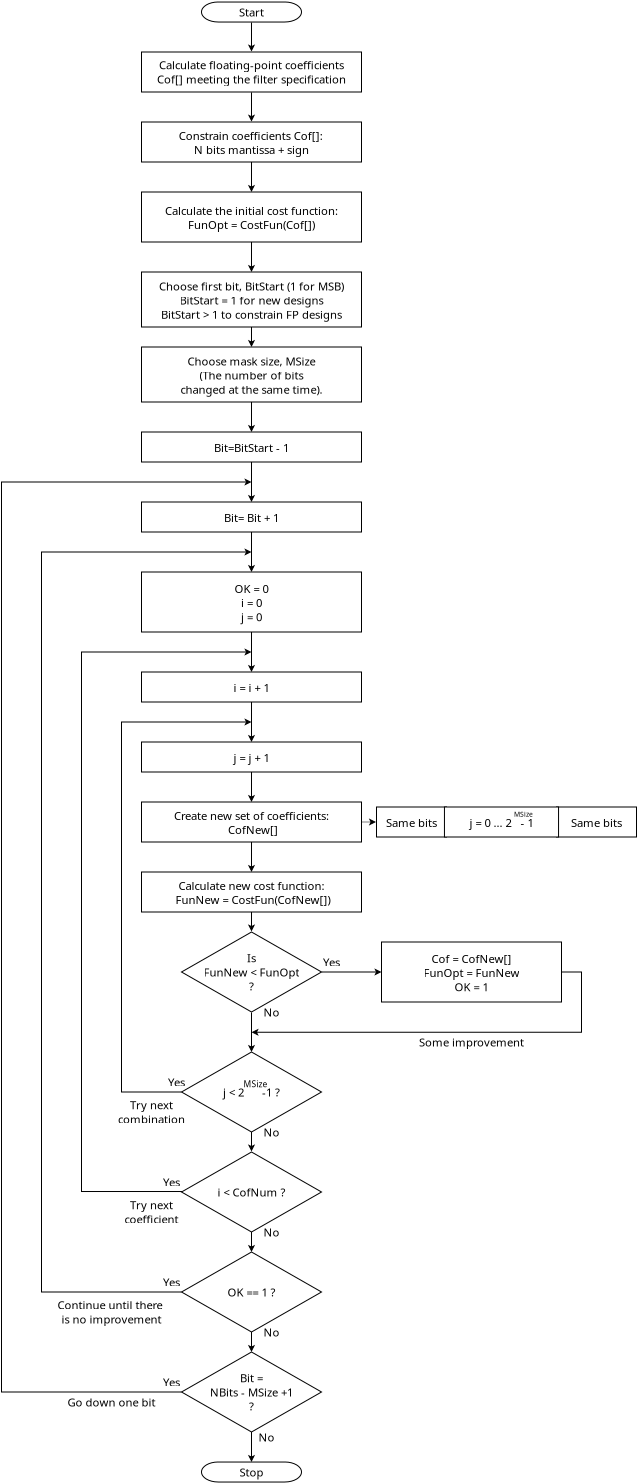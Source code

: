 <?xml version="1.0" encoding="UTF-8"?>
<dia:diagram xmlns:dia="http://www.lysator.liu.se/~alla/dia/">
  <dia:layer name="Background" visible="true" active="true">
    <dia:object type="Flowchart - Box" version="0" id="O0">
      <dia:attribute name="obj_pos">
        <dia:point val="4,6"/>
      </dia:attribute>
      <dia:attribute name="obj_bb">
        <dia:rectangle val="3.95,5.95;26.05,10.05"/>
      </dia:attribute>
      <dia:attribute name="elem_corner">
        <dia:point val="4,6"/>
      </dia:attribute>
      <dia:attribute name="elem_width">
        <dia:real val="22"/>
      </dia:attribute>
      <dia:attribute name="elem_height">
        <dia:real val="4"/>
      </dia:attribute>
      <dia:attribute name="border_width">
        <dia:real val="0.1"/>
      </dia:attribute>
      <dia:attribute name="show_background">
        <dia:boolean val="true"/>
      </dia:attribute>
      <dia:attribute name="padding">
        <dia:real val="0.5"/>
      </dia:attribute>
      <dia:attribute name="text">
        <dia:composite type="text">
          <dia:attribute name="string">
            <dia:string>#Constrain coefficients Cof[]:
N bits mantissa + sign#</dia:string>
          </dia:attribute>
          <dia:attribute name="font">
            <dia:font family="sans" style="0" name="Helvetica"/>
          </dia:attribute>
          <dia:attribute name="height">
            <dia:real val="1.411"/>
          </dia:attribute>
          <dia:attribute name="pos">
            <dia:point val="15,7.637"/>
          </dia:attribute>
          <dia:attribute name="color">
            <dia:color val="#000000"/>
          </dia:attribute>
          <dia:attribute name="alignment">
            <dia:enum val="1"/>
          </dia:attribute>
        </dia:composite>
      </dia:attribute>
    </dia:object>
    <dia:object type="Flowchart - Terminal" version="1" id="O1">
      <dia:attribute name="obj_pos">
        <dia:point val="10,-6"/>
      </dia:attribute>
      <dia:attribute name="obj_bb">
        <dia:rectangle val="9.95,-6.05;20.05,-3.95"/>
      </dia:attribute>
      <dia:attribute name="meta">
        <dia:composite type="dict"/>
      </dia:attribute>
      <dia:attribute name="elem_corner">
        <dia:point val="10,-6"/>
      </dia:attribute>
      <dia:attribute name="elem_width">
        <dia:real val="10"/>
      </dia:attribute>
      <dia:attribute name="elem_height">
        <dia:real val="2"/>
      </dia:attribute>
      <dia:attribute name="line_width">
        <dia:real val="0.1"/>
      </dia:attribute>
      <dia:attribute name="line_colour">
        <dia:color val="#000000"/>
      </dia:attribute>
      <dia:attribute name="fill_colour">
        <dia:color val="#ffffff"/>
      </dia:attribute>
      <dia:attribute name="show_background">
        <dia:boolean val="true"/>
      </dia:attribute>
      <dia:attribute name="line_style">
        <dia:enum val="0"/>
        <dia:real val="1"/>
      </dia:attribute>
      <dia:attribute name="padding">
        <dia:real val="0.1"/>
      </dia:attribute>
      <dia:attribute name="text">
        <dia:composite type="text">
          <dia:attribute name="string">
            <dia:string>##</dia:string>
          </dia:attribute>
          <dia:attribute name="font">
            <dia:font family="sans" style="0" name="Helvetica"/>
          </dia:attribute>
          <dia:attribute name="height">
            <dia:real val="0.8"/>
          </dia:attribute>
          <dia:attribute name="pos">
            <dia:point val="15,-4.806"/>
          </dia:attribute>
          <dia:attribute name="color">
            <dia:color val="#000000"/>
          </dia:attribute>
          <dia:attribute name="alignment">
            <dia:enum val="1"/>
          </dia:attribute>
        </dia:composite>
      </dia:attribute>
      <dia:attribute name="flip_horizontal">
        <dia:boolean val="false"/>
      </dia:attribute>
      <dia:attribute name="flip_vertical">
        <dia:boolean val="false"/>
      </dia:attribute>
      <dia:attribute name="subscale">
        <dia:real val="1"/>
      </dia:attribute>
    </dia:object>
    <dia:object type="Standard - Text" version="1" id="O2">
      <dia:attribute name="obj_pos">
        <dia:point val="15,-5"/>
      </dia:attribute>
      <dia:attribute name="obj_bb">
        <dia:rectangle val="13.62,-5.657;16.38,-4.343"/>
      </dia:attribute>
      <dia:attribute name="text">
        <dia:composite type="text">
          <dia:attribute name="string">
            <dia:string>#Start#</dia:string>
          </dia:attribute>
          <dia:attribute name="font">
            <dia:font family="sans" style="0" name="Helvetica"/>
          </dia:attribute>
          <dia:attribute name="height">
            <dia:real val="1.411"/>
          </dia:attribute>
          <dia:attribute name="pos">
            <dia:point val="15,-4.609"/>
          </dia:attribute>
          <dia:attribute name="color">
            <dia:color val="#000000"/>
          </dia:attribute>
          <dia:attribute name="alignment">
            <dia:enum val="1"/>
          </dia:attribute>
        </dia:composite>
      </dia:attribute>
      <dia:attribute name="valign">
        <dia:enum val="2"/>
      </dia:attribute>
      <dia:connections>
        <dia:connection handle="0" to="O1" connection="16"/>
      </dia:connections>
    </dia:object>
    <dia:object type="Flowchart - Box" version="0" id="O3">
      <dia:attribute name="obj_pos">
        <dia:point val="4,-1"/>
      </dia:attribute>
      <dia:attribute name="obj_bb">
        <dia:rectangle val="3.95,-1.05;26.05,3.05"/>
      </dia:attribute>
      <dia:attribute name="elem_corner">
        <dia:point val="4,-1"/>
      </dia:attribute>
      <dia:attribute name="elem_width">
        <dia:real val="22"/>
      </dia:attribute>
      <dia:attribute name="elem_height">
        <dia:real val="4"/>
      </dia:attribute>
      <dia:attribute name="show_background">
        <dia:boolean val="true"/>
      </dia:attribute>
      <dia:attribute name="padding">
        <dia:real val="0.5"/>
      </dia:attribute>
      <dia:attribute name="text">
        <dia:composite type="text">
          <dia:attribute name="string">
            <dia:string>##</dia:string>
          </dia:attribute>
          <dia:attribute name="font">
            <dia:font family="sans" style="0" name="Helvetica"/>
          </dia:attribute>
          <dia:attribute name="height">
            <dia:real val="0.8"/>
          </dia:attribute>
          <dia:attribute name="pos">
            <dia:point val="15,1.194"/>
          </dia:attribute>
          <dia:attribute name="color">
            <dia:color val="#000000"/>
          </dia:attribute>
          <dia:attribute name="alignment">
            <dia:enum val="1"/>
          </dia:attribute>
        </dia:composite>
      </dia:attribute>
    </dia:object>
    <dia:object type="Standard - Text" version="1" id="O4">
      <dia:attribute name="obj_pos">
        <dia:point val="15,1"/>
      </dia:attribute>
      <dia:attribute name="obj_bb">
        <dia:rectangle val="4.768,-0.363;25.233,2.363"/>
      </dia:attribute>
      <dia:attribute name="text">
        <dia:composite type="text">
          <dia:attribute name="string">
            <dia:string>#Calculate floating-point coefficients
Cof[] meeting the filter specification#</dia:string>
          </dia:attribute>
          <dia:attribute name="font">
            <dia:font family="sans" style="0" name="Helvetica"/>
          </dia:attribute>
          <dia:attribute name="height">
            <dia:real val="1.411"/>
          </dia:attribute>
          <dia:attribute name="pos">
            <dia:point val="15,0.685"/>
          </dia:attribute>
          <dia:attribute name="color">
            <dia:color val="#000000"/>
          </dia:attribute>
          <dia:attribute name="alignment">
            <dia:enum val="1"/>
          </dia:attribute>
        </dia:composite>
      </dia:attribute>
      <dia:attribute name="valign">
        <dia:enum val="2"/>
      </dia:attribute>
      <dia:connections>
        <dia:connection handle="0" to="O3" connection="16"/>
      </dia:connections>
    </dia:object>
    <dia:object type="Flowchart - Diamond" version="0" id="O5">
      <dia:attribute name="obj_pos">
        <dia:point val="8,87"/>
      </dia:attribute>
      <dia:attribute name="obj_bb">
        <dia:rectangle val="7.95,86.95;22.05,95.05"/>
      </dia:attribute>
      <dia:attribute name="elem_corner">
        <dia:point val="8,87"/>
      </dia:attribute>
      <dia:attribute name="elem_width">
        <dia:real val="14"/>
      </dia:attribute>
      <dia:attribute name="elem_height">
        <dia:real val="8"/>
      </dia:attribute>
      <dia:attribute name="show_background">
        <dia:boolean val="true"/>
      </dia:attribute>
      <dia:attribute name="padding">
        <dia:real val="0.354"/>
      </dia:attribute>
      <dia:attribute name="text">
        <dia:composite type="text">
          <dia:attribute name="string">
            <dia:string>##</dia:string>
          </dia:attribute>
          <dia:attribute name="font">
            <dia:font family="sans" style="0" name="Helvetica"/>
          </dia:attribute>
          <dia:attribute name="height">
            <dia:real val="0.8"/>
          </dia:attribute>
          <dia:attribute name="pos">
            <dia:point val="15,91.194"/>
          </dia:attribute>
          <dia:attribute name="color">
            <dia:color val="#000000"/>
          </dia:attribute>
          <dia:attribute name="alignment">
            <dia:enum val="1"/>
          </dia:attribute>
        </dia:composite>
      </dia:attribute>
    </dia:object>
    <dia:object type="Standard - Text" version="1" id="O6">
      <dia:attribute name="obj_pos">
        <dia:point val="15,91"/>
      </dia:attribute>
      <dia:attribute name="obj_bb">
        <dia:rectangle val="9.895,88.932;20.105,93.068"/>
      </dia:attribute>
      <dia:attribute name="text">
        <dia:composite type="text">
          <dia:attribute name="string">
            <dia:string>#Is
FunNew &lt; FunOpt
?#</dia:string>
          </dia:attribute>
          <dia:attribute name="font">
            <dia:font family="sans" style="0" name="Helvetica"/>
          </dia:attribute>
          <dia:attribute name="height">
            <dia:real val="1.411"/>
          </dia:attribute>
          <dia:attribute name="pos">
            <dia:point val="15,89.98"/>
          </dia:attribute>
          <dia:attribute name="color">
            <dia:color val="#000000"/>
          </dia:attribute>
          <dia:attribute name="alignment">
            <dia:enum val="1"/>
          </dia:attribute>
        </dia:composite>
      </dia:attribute>
      <dia:attribute name="valign">
        <dia:enum val="2"/>
      </dia:attribute>
      <dia:connections>
        <dia:connection handle="0" to="O5" connection="16"/>
      </dia:connections>
    </dia:object>
    <dia:object type="Standard - Text" version="1" id="O7">
      <dia:attribute name="obj_pos">
        <dia:point val="15,141"/>
      </dia:attribute>
      <dia:attribute name="obj_bb">
        <dia:rectangle val="14.271,140.627;15.729,141.373"/>
      </dia:attribute>
      <dia:attribute name="text">
        <dia:composite type="text">
          <dia:attribute name="string">
            <dia:string>#Stop#</dia:string>
          </dia:attribute>
          <dia:attribute name="font">
            <dia:font family="sans" style="0" name="Helvetica"/>
          </dia:attribute>
          <dia:attribute name="height">
            <dia:real val="0.8"/>
          </dia:attribute>
          <dia:attribute name="pos">
            <dia:point val="15,141.222"/>
          </dia:attribute>
          <dia:attribute name="color">
            <dia:color val="#000000"/>
          </dia:attribute>
          <dia:attribute name="alignment">
            <dia:enum val="1"/>
          </dia:attribute>
        </dia:composite>
      </dia:attribute>
      <dia:attribute name="valign">
        <dia:enum val="2"/>
      </dia:attribute>
      <dia:connections>
        <dia:connection handle="0" to="O8" connection="16"/>
      </dia:connections>
    </dia:object>
    <dia:object type="Flowchart - Terminal" version="1" id="O8">
      <dia:attribute name="obj_pos">
        <dia:point val="10,140"/>
      </dia:attribute>
      <dia:attribute name="obj_bb">
        <dia:rectangle val="9.95,139.95;20.05,142.05"/>
      </dia:attribute>
      <dia:attribute name="meta">
        <dia:composite type="dict"/>
      </dia:attribute>
      <dia:attribute name="elem_corner">
        <dia:point val="10,140"/>
      </dia:attribute>
      <dia:attribute name="elem_width">
        <dia:real val="10"/>
      </dia:attribute>
      <dia:attribute name="elem_height">
        <dia:real val="2"/>
      </dia:attribute>
      <dia:attribute name="line_width">
        <dia:real val="0.1"/>
      </dia:attribute>
      <dia:attribute name="line_colour">
        <dia:color val="#000000"/>
      </dia:attribute>
      <dia:attribute name="fill_colour">
        <dia:color val="#ffffff"/>
      </dia:attribute>
      <dia:attribute name="show_background">
        <dia:boolean val="true"/>
      </dia:attribute>
      <dia:attribute name="line_style">
        <dia:enum val="0"/>
        <dia:real val="1"/>
      </dia:attribute>
      <dia:attribute name="padding">
        <dia:real val="0.1"/>
      </dia:attribute>
      <dia:attribute name="text">
        <dia:composite type="text">
          <dia:attribute name="string">
            <dia:string>##</dia:string>
          </dia:attribute>
          <dia:attribute name="font">
            <dia:font family="sans" style="0" name="Helvetica"/>
          </dia:attribute>
          <dia:attribute name="height">
            <dia:real val="1.058"/>
          </dia:attribute>
          <dia:attribute name="pos">
            <dia:point val="15,141.257"/>
          </dia:attribute>
          <dia:attribute name="color">
            <dia:color val="#000000"/>
          </dia:attribute>
          <dia:attribute name="alignment">
            <dia:enum val="1"/>
          </dia:attribute>
        </dia:composite>
      </dia:attribute>
      <dia:attribute name="flip_horizontal">
        <dia:boolean val="false"/>
      </dia:attribute>
      <dia:attribute name="flip_vertical">
        <dia:boolean val="false"/>
      </dia:attribute>
      <dia:attribute name="subscale">
        <dia:real val="1"/>
      </dia:attribute>
    </dia:object>
    <dia:object type="Standard - Text" version="1" id="O9">
      <dia:attribute name="obj_pos">
        <dia:point val="15,141"/>
      </dia:attribute>
      <dia:attribute name="obj_bb">
        <dia:rectangle val="13.716,140.343;16.284,141.657"/>
      </dia:attribute>
      <dia:attribute name="text">
        <dia:composite type="text">
          <dia:attribute name="string">
            <dia:string>#Stop#</dia:string>
          </dia:attribute>
          <dia:attribute name="font">
            <dia:font family="sans" style="0" name="Helvetica"/>
          </dia:attribute>
          <dia:attribute name="height">
            <dia:real val="1.411"/>
          </dia:attribute>
          <dia:attribute name="pos">
            <dia:point val="15,141.391"/>
          </dia:attribute>
          <dia:attribute name="color">
            <dia:color val="#000000"/>
          </dia:attribute>
          <dia:attribute name="alignment">
            <dia:enum val="1"/>
          </dia:attribute>
        </dia:composite>
      </dia:attribute>
      <dia:attribute name="valign">
        <dia:enum val="2"/>
      </dia:attribute>
      <dia:connections>
        <dia:connection handle="0" to="O8" connection="16"/>
      </dia:connections>
    </dia:object>
    <dia:object type="Standard - Line" version="0" id="O10">
      <dia:attribute name="obj_pos">
        <dia:point val="15,-3.95"/>
      </dia:attribute>
      <dia:attribute name="obj_bb">
        <dia:rectangle val="14.638,-4.0;15.362,-0.933"/>
      </dia:attribute>
      <dia:attribute name="conn_endpoints">
        <dia:point val="15,-3.95"/>
        <dia:point val="15,-1.045"/>
      </dia:attribute>
      <dia:attribute name="numcp">
        <dia:int val="1"/>
      </dia:attribute>
      <dia:attribute name="end_arrow">
        <dia:enum val="22"/>
      </dia:attribute>
      <dia:attribute name="end_arrow_length">
        <dia:real val="0.5"/>
      </dia:attribute>
      <dia:attribute name="end_arrow_width">
        <dia:real val="0.5"/>
      </dia:attribute>
      <dia:connections>
        <dia:connection handle="0" to="O1" connection="16"/>
        <dia:connection handle="1" to="O3" connection="16"/>
      </dia:connections>
    </dia:object>
    <dia:object type="Standard - Line" version="0" id="O11">
      <dia:attribute name="obj_pos">
        <dia:point val="15,3.037"/>
      </dia:attribute>
      <dia:attribute name="obj_bb">
        <dia:rectangle val="14.638,2.987;15.362,6.075"/>
      </dia:attribute>
      <dia:attribute name="conn_endpoints">
        <dia:point val="15,3.037"/>
        <dia:point val="15,5.963"/>
      </dia:attribute>
      <dia:attribute name="numcp">
        <dia:int val="1"/>
      </dia:attribute>
      <dia:attribute name="end_arrow">
        <dia:enum val="22"/>
      </dia:attribute>
      <dia:attribute name="end_arrow_length">
        <dia:real val="0.5"/>
      </dia:attribute>
      <dia:attribute name="end_arrow_width">
        <dia:real val="0.5"/>
      </dia:attribute>
      <dia:connections>
        <dia:connection handle="0" to="O3" connection="16"/>
        <dia:connection handle="1" to="O0" connection="16"/>
      </dia:connections>
    </dia:object>
    <dia:object type="Standard - Text" version="1" id="O12">
      <dia:attribute name="obj_pos">
        <dia:point val="23,90"/>
      </dia:attribute>
      <dia:attribute name="obj_bb">
        <dia:rectangle val="22.089,89.343;23.911,90.657"/>
      </dia:attribute>
      <dia:attribute name="text">
        <dia:composite type="text">
          <dia:attribute name="string">
            <dia:string>#Yes#</dia:string>
          </dia:attribute>
          <dia:attribute name="font">
            <dia:font family="sans" style="0" name="Helvetica"/>
          </dia:attribute>
          <dia:attribute name="height">
            <dia:real val="1.411"/>
          </dia:attribute>
          <dia:attribute name="pos">
            <dia:point val="23,90.391"/>
          </dia:attribute>
          <dia:attribute name="color">
            <dia:color val="#000000"/>
          </dia:attribute>
          <dia:attribute name="alignment">
            <dia:enum val="1"/>
          </dia:attribute>
        </dia:composite>
      </dia:attribute>
      <dia:attribute name="valign">
        <dia:enum val="2"/>
      </dia:attribute>
    </dia:object>
    <dia:object type="Standard - Text" version="1" id="O13">
      <dia:attribute name="obj_pos">
        <dia:point val="17,95"/>
      </dia:attribute>
      <dia:attribute name="obj_bb">
        <dia:rectangle val="16.233,94.343;17.767,95.657"/>
      </dia:attribute>
      <dia:attribute name="text">
        <dia:composite type="text">
          <dia:attribute name="string">
            <dia:string>#No#</dia:string>
          </dia:attribute>
          <dia:attribute name="font">
            <dia:font family="sans" style="0" name="Helvetica"/>
          </dia:attribute>
          <dia:attribute name="height">
            <dia:real val="1.411"/>
          </dia:attribute>
          <dia:attribute name="pos">
            <dia:point val="17,95.391"/>
          </dia:attribute>
          <dia:attribute name="color">
            <dia:color val="#000000"/>
          </dia:attribute>
          <dia:attribute name="alignment">
            <dia:enum val="1"/>
          </dia:attribute>
        </dia:composite>
      </dia:attribute>
      <dia:attribute name="valign">
        <dia:enum val="2"/>
      </dia:attribute>
    </dia:object>
    <dia:object type="Flowchart - Box" version="0" id="O14">
      <dia:attribute name="obj_pos">
        <dia:point val="4,13"/>
      </dia:attribute>
      <dia:attribute name="obj_bb">
        <dia:rectangle val="3.95,12.95;26.05,18.05"/>
      </dia:attribute>
      <dia:attribute name="elem_corner">
        <dia:point val="4,13"/>
      </dia:attribute>
      <dia:attribute name="elem_width">
        <dia:real val="22"/>
      </dia:attribute>
      <dia:attribute name="elem_height">
        <dia:real val="5"/>
      </dia:attribute>
      <dia:attribute name="border_width">
        <dia:real val="0.1"/>
      </dia:attribute>
      <dia:attribute name="show_background">
        <dia:boolean val="true"/>
      </dia:attribute>
      <dia:attribute name="padding">
        <dia:real val="0.5"/>
      </dia:attribute>
      <dia:attribute name="text">
        <dia:composite type="text">
          <dia:attribute name="string">
            <dia:string>#Calculate the initial cost function:
FunOpt = CostFun(Cof[])#</dia:string>
          </dia:attribute>
          <dia:attribute name="font">
            <dia:font family="sans" style="0" name="Helvetica"/>
          </dia:attribute>
          <dia:attribute name="height">
            <dia:real val="1.411"/>
          </dia:attribute>
          <dia:attribute name="pos">
            <dia:point val="15,15.137"/>
          </dia:attribute>
          <dia:attribute name="color">
            <dia:color val="#000000"/>
          </dia:attribute>
          <dia:attribute name="alignment">
            <dia:enum val="1"/>
          </dia:attribute>
        </dia:composite>
      </dia:attribute>
    </dia:object>
    <dia:object type="Standard - Line" version="0" id="O15">
      <dia:attribute name="obj_pos">
        <dia:point val="15,10"/>
      </dia:attribute>
      <dia:attribute name="obj_bb">
        <dia:rectangle val="14.638,9.95;15.362,13.112"/>
      </dia:attribute>
      <dia:attribute name="conn_endpoints">
        <dia:point val="15,10"/>
        <dia:point val="15,13"/>
      </dia:attribute>
      <dia:attribute name="numcp">
        <dia:int val="1"/>
      </dia:attribute>
      <dia:attribute name="end_arrow">
        <dia:enum val="22"/>
      </dia:attribute>
      <dia:attribute name="end_arrow_length">
        <dia:real val="0.5"/>
      </dia:attribute>
      <dia:attribute name="end_arrow_width">
        <dia:real val="0.5"/>
      </dia:attribute>
      <dia:connections>
        <dia:connection handle="0" to="O0" connection="13"/>
        <dia:connection handle="1" to="O14" connection="2"/>
      </dia:connections>
    </dia:object>
    <dia:object type="Flowchart - Box" version="0" id="O16">
      <dia:attribute name="obj_pos">
        <dia:point val="4,21"/>
      </dia:attribute>
      <dia:attribute name="obj_bb">
        <dia:rectangle val="3.95,20.95;26.05,26.55"/>
      </dia:attribute>
      <dia:attribute name="elem_corner">
        <dia:point val="4,21"/>
      </dia:attribute>
      <dia:attribute name="elem_width">
        <dia:real val="22"/>
      </dia:attribute>
      <dia:attribute name="elem_height">
        <dia:real val="5.5"/>
      </dia:attribute>
      <dia:attribute name="border_width">
        <dia:real val="0.1"/>
      </dia:attribute>
      <dia:attribute name="show_background">
        <dia:boolean val="true"/>
      </dia:attribute>
      <dia:attribute name="padding">
        <dia:real val="0.5"/>
      </dia:attribute>
      <dia:attribute name="text">
        <dia:composite type="text">
          <dia:attribute name="string">
            <dia:string>#Choose first bit, BitStart (1 for MSB)
BitStart = 1 for new designs
BitStart &gt; 1 to constrain FP designs#</dia:string>
          </dia:attribute>
          <dia:attribute name="font">
            <dia:font family="sans" style="0" name="Helvetica"/>
          </dia:attribute>
          <dia:attribute name="height">
            <dia:real val="1.411"/>
          </dia:attribute>
          <dia:attribute name="pos">
            <dia:point val="15,22.681"/>
          </dia:attribute>
          <dia:attribute name="color">
            <dia:color val="#000000"/>
          </dia:attribute>
          <dia:attribute name="alignment">
            <dia:enum val="1"/>
          </dia:attribute>
        </dia:composite>
      </dia:attribute>
    </dia:object>
    <dia:object type="Standard - Line" version="0" id="O17">
      <dia:attribute name="obj_pos">
        <dia:point val="15,18"/>
      </dia:attribute>
      <dia:attribute name="obj_bb">
        <dia:rectangle val="14.638,17.95;15.362,21.112"/>
      </dia:attribute>
      <dia:attribute name="conn_endpoints">
        <dia:point val="15,18"/>
        <dia:point val="15,21"/>
      </dia:attribute>
      <dia:attribute name="numcp">
        <dia:int val="1"/>
      </dia:attribute>
      <dia:attribute name="end_arrow">
        <dia:enum val="22"/>
      </dia:attribute>
      <dia:attribute name="end_arrow_length">
        <dia:real val="0.5"/>
      </dia:attribute>
      <dia:attribute name="end_arrow_width">
        <dia:real val="0.5"/>
      </dia:attribute>
      <dia:connections>
        <dia:connection handle="0" to="O14" connection="13"/>
        <dia:connection handle="1" to="O16" connection="2"/>
      </dia:connections>
    </dia:object>
    <dia:object type="Flowchart - Box" version="0" id="O18">
      <dia:attribute name="obj_pos">
        <dia:point val="4,28.5"/>
      </dia:attribute>
      <dia:attribute name="obj_bb">
        <dia:rectangle val="3.95,28.45;26.05,34.05"/>
      </dia:attribute>
      <dia:attribute name="elem_corner">
        <dia:point val="4,28.5"/>
      </dia:attribute>
      <dia:attribute name="elem_width">
        <dia:real val="22"/>
      </dia:attribute>
      <dia:attribute name="elem_height">
        <dia:real val="5.5"/>
      </dia:attribute>
      <dia:attribute name="border_width">
        <dia:real val="0.1"/>
      </dia:attribute>
      <dia:attribute name="show_background">
        <dia:boolean val="true"/>
      </dia:attribute>
      <dia:attribute name="padding">
        <dia:real val="0.5"/>
      </dia:attribute>
      <dia:attribute name="text">
        <dia:composite type="text">
          <dia:attribute name="string">
            <dia:string>#Choose mask size, MSize
(The number of bits
changed at the same time).#</dia:string>
          </dia:attribute>
          <dia:attribute name="font">
            <dia:font family="sans" style="0" name="Helvetica"/>
          </dia:attribute>
          <dia:attribute name="height">
            <dia:real val="1.411"/>
          </dia:attribute>
          <dia:attribute name="pos">
            <dia:point val="15,30.181"/>
          </dia:attribute>
          <dia:attribute name="color">
            <dia:color val="#000000"/>
          </dia:attribute>
          <dia:attribute name="alignment">
            <dia:enum val="1"/>
          </dia:attribute>
        </dia:composite>
      </dia:attribute>
    </dia:object>
    <dia:object type="Standard - Line" version="0" id="O19">
      <dia:attribute name="obj_pos">
        <dia:point val="15,26.5"/>
      </dia:attribute>
      <dia:attribute name="obj_bb">
        <dia:rectangle val="14.638,26.45;15.362,28.612"/>
      </dia:attribute>
      <dia:attribute name="conn_endpoints">
        <dia:point val="15,26.5"/>
        <dia:point val="15,28.5"/>
      </dia:attribute>
      <dia:attribute name="numcp">
        <dia:int val="1"/>
      </dia:attribute>
      <dia:attribute name="end_arrow">
        <dia:enum val="22"/>
      </dia:attribute>
      <dia:attribute name="end_arrow_length">
        <dia:real val="0.5"/>
      </dia:attribute>
      <dia:attribute name="end_arrow_width">
        <dia:real val="0.5"/>
      </dia:attribute>
      <dia:connections>
        <dia:connection handle="0" to="O16" connection="13"/>
        <dia:connection handle="1" to="O18" connection="2"/>
      </dia:connections>
    </dia:object>
    <dia:object type="Flowchart - Box" version="0" id="O20">
      <dia:attribute name="obj_pos">
        <dia:point val="4,37"/>
      </dia:attribute>
      <dia:attribute name="obj_bb">
        <dia:rectangle val="3.95,36.95;26.05,40.05"/>
      </dia:attribute>
      <dia:attribute name="elem_corner">
        <dia:point val="4,37"/>
      </dia:attribute>
      <dia:attribute name="elem_width">
        <dia:real val="22"/>
      </dia:attribute>
      <dia:attribute name="elem_height">
        <dia:real val="3"/>
      </dia:attribute>
      <dia:attribute name="border_width">
        <dia:real val="0.1"/>
      </dia:attribute>
      <dia:attribute name="show_background">
        <dia:boolean val="true"/>
      </dia:attribute>
      <dia:attribute name="padding">
        <dia:real val="0.5"/>
      </dia:attribute>
      <dia:attribute name="text">
        <dia:composite type="text">
          <dia:attribute name="string">
            <dia:string>#Bit=BitStart - 1#</dia:string>
          </dia:attribute>
          <dia:attribute name="font">
            <dia:font family="sans" style="0" name="Helvetica"/>
          </dia:attribute>
          <dia:attribute name="height">
            <dia:real val="1.411"/>
          </dia:attribute>
          <dia:attribute name="pos">
            <dia:point val="15,38.842"/>
          </dia:attribute>
          <dia:attribute name="color">
            <dia:color val="#000000"/>
          </dia:attribute>
          <dia:attribute name="alignment">
            <dia:enum val="1"/>
          </dia:attribute>
        </dia:composite>
      </dia:attribute>
    </dia:object>
    <dia:object type="Standard - Line" version="0" id="O21">
      <dia:attribute name="obj_pos">
        <dia:point val="15,34"/>
      </dia:attribute>
      <dia:attribute name="obj_bb">
        <dia:rectangle val="14.638,33.95;15.362,37.112"/>
      </dia:attribute>
      <dia:attribute name="conn_endpoints">
        <dia:point val="15,34"/>
        <dia:point val="15,37"/>
      </dia:attribute>
      <dia:attribute name="numcp">
        <dia:int val="1"/>
      </dia:attribute>
      <dia:attribute name="end_arrow">
        <dia:enum val="22"/>
      </dia:attribute>
      <dia:attribute name="end_arrow_length">
        <dia:real val="0.5"/>
      </dia:attribute>
      <dia:attribute name="end_arrow_width">
        <dia:real val="0.5"/>
      </dia:attribute>
      <dia:connections>
        <dia:connection handle="0" to="O18" connection="13"/>
        <dia:connection handle="1" to="O20" connection="2"/>
      </dia:connections>
    </dia:object>
    <dia:object type="Flowchart - Box" version="0" id="O22">
      <dia:attribute name="obj_pos">
        <dia:point val="4,44"/>
      </dia:attribute>
      <dia:attribute name="obj_bb">
        <dia:rectangle val="3.95,43.95;26.05,47.05"/>
      </dia:attribute>
      <dia:attribute name="elem_corner">
        <dia:point val="4,44"/>
      </dia:attribute>
      <dia:attribute name="elem_width">
        <dia:real val="22"/>
      </dia:attribute>
      <dia:attribute name="elem_height">
        <dia:real val="3"/>
      </dia:attribute>
      <dia:attribute name="border_width">
        <dia:real val="0.1"/>
      </dia:attribute>
      <dia:attribute name="show_background">
        <dia:boolean val="true"/>
      </dia:attribute>
      <dia:attribute name="padding">
        <dia:real val="0.5"/>
      </dia:attribute>
      <dia:attribute name="text">
        <dia:composite type="text">
          <dia:attribute name="string">
            <dia:string>#Bit= Bit + 1#</dia:string>
          </dia:attribute>
          <dia:attribute name="font">
            <dia:font family="sans" style="0" name="Helvetica"/>
          </dia:attribute>
          <dia:attribute name="height">
            <dia:real val="1.411"/>
          </dia:attribute>
          <dia:attribute name="pos">
            <dia:point val="15,45.842"/>
          </dia:attribute>
          <dia:attribute name="color">
            <dia:color val="#000000"/>
          </dia:attribute>
          <dia:attribute name="alignment">
            <dia:enum val="1"/>
          </dia:attribute>
        </dia:composite>
      </dia:attribute>
    </dia:object>
    <dia:object type="Flowchart - Box" version="0" id="O23">
      <dia:attribute name="obj_pos">
        <dia:point val="4,51"/>
      </dia:attribute>
      <dia:attribute name="obj_bb">
        <dia:rectangle val="3.95,50.95;26.05,57.05"/>
      </dia:attribute>
      <dia:attribute name="elem_corner">
        <dia:point val="4,51"/>
      </dia:attribute>
      <dia:attribute name="elem_width">
        <dia:real val="22"/>
      </dia:attribute>
      <dia:attribute name="elem_height">
        <dia:real val="6"/>
      </dia:attribute>
      <dia:attribute name="border_width">
        <dia:real val="0.1"/>
      </dia:attribute>
      <dia:attribute name="show_background">
        <dia:boolean val="true"/>
      </dia:attribute>
      <dia:attribute name="padding">
        <dia:real val="0.5"/>
      </dia:attribute>
      <dia:attribute name="text">
        <dia:composite type="text">
          <dia:attribute name="string">
            <dia:string>#OK = 0
i = 0
j = 0#</dia:string>
          </dia:attribute>
          <dia:attribute name="font">
            <dia:font family="sans" style="0" name="Helvetica"/>
          </dia:attribute>
          <dia:attribute name="height">
            <dia:real val="1.411"/>
          </dia:attribute>
          <dia:attribute name="pos">
            <dia:point val="15,52.931"/>
          </dia:attribute>
          <dia:attribute name="color">
            <dia:color val="#000000"/>
          </dia:attribute>
          <dia:attribute name="alignment">
            <dia:enum val="1"/>
          </dia:attribute>
        </dia:composite>
      </dia:attribute>
    </dia:object>
    <dia:object type="Standard - Line" version="0" id="O24">
      <dia:attribute name="obj_pos">
        <dia:point val="15,47"/>
      </dia:attribute>
      <dia:attribute name="obj_bb">
        <dia:rectangle val="14.638,46.95;15.362,51.112"/>
      </dia:attribute>
      <dia:attribute name="conn_endpoints">
        <dia:point val="15,47"/>
        <dia:point val="15,51"/>
      </dia:attribute>
      <dia:attribute name="numcp">
        <dia:int val="1"/>
      </dia:attribute>
      <dia:attribute name="end_arrow">
        <dia:enum val="22"/>
      </dia:attribute>
      <dia:attribute name="end_arrow_length">
        <dia:real val="0.5"/>
      </dia:attribute>
      <dia:attribute name="end_arrow_width">
        <dia:real val="0.5"/>
      </dia:attribute>
      <dia:connections>
        <dia:connection handle="0" to="O22" connection="13"/>
        <dia:connection handle="1" to="O23" connection="2"/>
      </dia:connections>
    </dia:object>
    <dia:object type="Flowchart - Box" version="0" id="O25">
      <dia:attribute name="obj_pos">
        <dia:point val="4,61"/>
      </dia:attribute>
      <dia:attribute name="obj_bb">
        <dia:rectangle val="3.95,60.95;26.05,64.05"/>
      </dia:attribute>
      <dia:attribute name="elem_corner">
        <dia:point val="4,61"/>
      </dia:attribute>
      <dia:attribute name="elem_width">
        <dia:real val="22"/>
      </dia:attribute>
      <dia:attribute name="elem_height">
        <dia:real val="3"/>
      </dia:attribute>
      <dia:attribute name="border_width">
        <dia:real val="0.1"/>
      </dia:attribute>
      <dia:attribute name="show_background">
        <dia:boolean val="true"/>
      </dia:attribute>
      <dia:attribute name="padding">
        <dia:real val="0.5"/>
      </dia:attribute>
      <dia:attribute name="text">
        <dia:composite type="text">
          <dia:attribute name="string">
            <dia:string>#i = i + 1#</dia:string>
          </dia:attribute>
          <dia:attribute name="font">
            <dia:font family="sans" style="0" name="Helvetica"/>
          </dia:attribute>
          <dia:attribute name="height">
            <dia:real val="1.411"/>
          </dia:attribute>
          <dia:attribute name="pos">
            <dia:point val="15,62.842"/>
          </dia:attribute>
          <dia:attribute name="color">
            <dia:color val="#000000"/>
          </dia:attribute>
          <dia:attribute name="alignment">
            <dia:enum val="1"/>
          </dia:attribute>
        </dia:composite>
      </dia:attribute>
    </dia:object>
    <dia:object type="Flowchart - Box" version="0" id="O26">
      <dia:attribute name="obj_pos">
        <dia:point val="4,68"/>
      </dia:attribute>
      <dia:attribute name="obj_bb">
        <dia:rectangle val="3.95,67.95;26.05,71.05"/>
      </dia:attribute>
      <dia:attribute name="elem_corner">
        <dia:point val="4,68"/>
      </dia:attribute>
      <dia:attribute name="elem_width">
        <dia:real val="22"/>
      </dia:attribute>
      <dia:attribute name="elem_height">
        <dia:real val="3"/>
      </dia:attribute>
      <dia:attribute name="border_width">
        <dia:real val="0.1"/>
      </dia:attribute>
      <dia:attribute name="show_background">
        <dia:boolean val="true"/>
      </dia:attribute>
      <dia:attribute name="padding">
        <dia:real val="0.5"/>
      </dia:attribute>
      <dia:attribute name="text">
        <dia:composite type="text">
          <dia:attribute name="string">
            <dia:string>#j = j + 1#</dia:string>
          </dia:attribute>
          <dia:attribute name="font">
            <dia:font family="sans" style="0" name="Helvetica"/>
          </dia:attribute>
          <dia:attribute name="height">
            <dia:real val="1.411"/>
          </dia:attribute>
          <dia:attribute name="pos">
            <dia:point val="15,69.842"/>
          </dia:attribute>
          <dia:attribute name="color">
            <dia:color val="#000000"/>
          </dia:attribute>
          <dia:attribute name="alignment">
            <dia:enum val="1"/>
          </dia:attribute>
        </dia:composite>
      </dia:attribute>
    </dia:object>
    <dia:object type="Flowchart - Box" version="0" id="O27">
      <dia:attribute name="obj_pos">
        <dia:point val="4,74"/>
      </dia:attribute>
      <dia:attribute name="obj_bb">
        <dia:rectangle val="3.95,73.95;26.05,78.05"/>
      </dia:attribute>
      <dia:attribute name="elem_corner">
        <dia:point val="4,74"/>
      </dia:attribute>
      <dia:attribute name="elem_width">
        <dia:real val="22"/>
      </dia:attribute>
      <dia:attribute name="elem_height">
        <dia:real val="4"/>
      </dia:attribute>
      <dia:attribute name="border_width">
        <dia:real val="0.1"/>
      </dia:attribute>
      <dia:attribute name="show_background">
        <dia:boolean val="true"/>
      </dia:attribute>
      <dia:attribute name="padding">
        <dia:real val="0.5"/>
      </dia:attribute>
      <dia:attribute name="text">
        <dia:composite type="text">
          <dia:attribute name="string">
            <dia:string>#Create new set of coefficients:
 CofNew[]#</dia:string>
          </dia:attribute>
          <dia:attribute name="font">
            <dia:font family="sans" style="0" name="Helvetica"/>
          </dia:attribute>
          <dia:attribute name="height">
            <dia:real val="1.411"/>
          </dia:attribute>
          <dia:attribute name="pos">
            <dia:point val="15,75.637"/>
          </dia:attribute>
          <dia:attribute name="color">
            <dia:color val="#000000"/>
          </dia:attribute>
          <dia:attribute name="alignment">
            <dia:enum val="1"/>
          </dia:attribute>
        </dia:composite>
      </dia:attribute>
    </dia:object>
    <dia:object type="Flowchart - Box" version="0" id="O28">
      <dia:attribute name="obj_pos">
        <dia:point val="4,81"/>
      </dia:attribute>
      <dia:attribute name="obj_bb">
        <dia:rectangle val="3.95,80.95;26.05,85.05"/>
      </dia:attribute>
      <dia:attribute name="elem_corner">
        <dia:point val="4,81"/>
      </dia:attribute>
      <dia:attribute name="elem_width">
        <dia:real val="22"/>
      </dia:attribute>
      <dia:attribute name="elem_height">
        <dia:real val="4"/>
      </dia:attribute>
      <dia:attribute name="border_width">
        <dia:real val="0.1"/>
      </dia:attribute>
      <dia:attribute name="show_background">
        <dia:boolean val="true"/>
      </dia:attribute>
      <dia:attribute name="padding">
        <dia:real val="0.5"/>
      </dia:attribute>
      <dia:attribute name="text">
        <dia:composite type="text">
          <dia:attribute name="string">
            <dia:string>#Calculate new cost function:
 FunNew = CostFun(CofNew[])#</dia:string>
          </dia:attribute>
          <dia:attribute name="font">
            <dia:font family="sans" style="0" name="Helvetica"/>
          </dia:attribute>
          <dia:attribute name="height">
            <dia:real val="1.411"/>
          </dia:attribute>
          <dia:attribute name="pos">
            <dia:point val="15,82.637"/>
          </dia:attribute>
          <dia:attribute name="color">
            <dia:color val="#000000"/>
          </dia:attribute>
          <dia:attribute name="alignment">
            <dia:enum val="1"/>
          </dia:attribute>
        </dia:composite>
      </dia:attribute>
    </dia:object>
    <dia:object type="Standard - Line" version="0" id="O29">
      <dia:attribute name="obj_pos">
        <dia:point val="15,40"/>
      </dia:attribute>
      <dia:attribute name="obj_bb">
        <dia:rectangle val="14.638,39.95;15.362,44.112"/>
      </dia:attribute>
      <dia:attribute name="conn_endpoints">
        <dia:point val="15,40"/>
        <dia:point val="15,44"/>
      </dia:attribute>
      <dia:attribute name="numcp">
        <dia:int val="1"/>
      </dia:attribute>
      <dia:attribute name="end_arrow">
        <dia:enum val="22"/>
      </dia:attribute>
      <dia:attribute name="end_arrow_length">
        <dia:real val="0.5"/>
      </dia:attribute>
      <dia:attribute name="end_arrow_width">
        <dia:real val="0.5"/>
      </dia:attribute>
      <dia:connections>
        <dia:connection handle="0" to="O20" connection="13"/>
        <dia:connection handle="1" to="O22" connection="2"/>
      </dia:connections>
    </dia:object>
    <dia:object type="Standard - Line" version="0" id="O30">
      <dia:attribute name="obj_pos">
        <dia:point val="15,57"/>
      </dia:attribute>
      <dia:attribute name="obj_bb">
        <dia:rectangle val="14.638,56.95;15.362,61.112"/>
      </dia:attribute>
      <dia:attribute name="conn_endpoints">
        <dia:point val="15,57"/>
        <dia:point val="15,61"/>
      </dia:attribute>
      <dia:attribute name="numcp">
        <dia:int val="1"/>
      </dia:attribute>
      <dia:attribute name="end_arrow">
        <dia:enum val="22"/>
      </dia:attribute>
      <dia:attribute name="end_arrow_length">
        <dia:real val="0.5"/>
      </dia:attribute>
      <dia:attribute name="end_arrow_width">
        <dia:real val="0.5"/>
      </dia:attribute>
      <dia:connections>
        <dia:connection handle="0" to="O23" connection="13"/>
        <dia:connection handle="1" to="O25" connection="2"/>
      </dia:connections>
    </dia:object>
    <dia:object type="Standard - Line" version="0" id="O31">
      <dia:attribute name="obj_pos">
        <dia:point val="15,64"/>
      </dia:attribute>
      <dia:attribute name="obj_bb">
        <dia:rectangle val="14.638,63.95;15.362,68.112"/>
      </dia:attribute>
      <dia:attribute name="conn_endpoints">
        <dia:point val="15,64"/>
        <dia:point val="15,68"/>
      </dia:attribute>
      <dia:attribute name="numcp">
        <dia:int val="1"/>
      </dia:attribute>
      <dia:attribute name="end_arrow">
        <dia:enum val="22"/>
      </dia:attribute>
      <dia:attribute name="end_arrow_length">
        <dia:real val="0.5"/>
      </dia:attribute>
      <dia:attribute name="end_arrow_width">
        <dia:real val="0.5"/>
      </dia:attribute>
      <dia:connections>
        <dia:connection handle="0" to="O25" connection="13"/>
        <dia:connection handle="1" to="O26" connection="2"/>
      </dia:connections>
    </dia:object>
    <dia:object type="Standard - Line" version="0" id="O32">
      <dia:attribute name="obj_pos">
        <dia:point val="15,71"/>
      </dia:attribute>
      <dia:attribute name="obj_bb">
        <dia:rectangle val="14.638,70.95;15.362,74.112"/>
      </dia:attribute>
      <dia:attribute name="conn_endpoints">
        <dia:point val="15,71"/>
        <dia:point val="15,74"/>
      </dia:attribute>
      <dia:attribute name="numcp">
        <dia:int val="1"/>
      </dia:attribute>
      <dia:attribute name="end_arrow">
        <dia:enum val="22"/>
      </dia:attribute>
      <dia:attribute name="end_arrow_length">
        <dia:real val="0.5"/>
      </dia:attribute>
      <dia:attribute name="end_arrow_width">
        <dia:real val="0.5"/>
      </dia:attribute>
      <dia:connections>
        <dia:connection handle="0" to="O26" connection="13"/>
        <dia:connection handle="1" to="O27" connection="2"/>
      </dia:connections>
    </dia:object>
    <dia:object type="Standard - Line" version="0" id="O33">
      <dia:attribute name="obj_pos">
        <dia:point val="15,78"/>
      </dia:attribute>
      <dia:attribute name="obj_bb">
        <dia:rectangle val="14.638,77.95;15.362,81.112"/>
      </dia:attribute>
      <dia:attribute name="conn_endpoints">
        <dia:point val="15,78"/>
        <dia:point val="15,81"/>
      </dia:attribute>
      <dia:attribute name="numcp">
        <dia:int val="1"/>
      </dia:attribute>
      <dia:attribute name="end_arrow">
        <dia:enum val="22"/>
      </dia:attribute>
      <dia:attribute name="end_arrow_length">
        <dia:real val="0.5"/>
      </dia:attribute>
      <dia:attribute name="end_arrow_width">
        <dia:real val="0.5"/>
      </dia:attribute>
      <dia:connections>
        <dia:connection handle="0" to="O27" connection="13"/>
        <dia:connection handle="1" to="O28" connection="2"/>
      </dia:connections>
    </dia:object>
    <dia:object type="Standard - Line" version="0" id="O34">
      <dia:attribute name="obj_pos">
        <dia:point val="15,85"/>
      </dia:attribute>
      <dia:attribute name="obj_bb">
        <dia:rectangle val="14.638,84.95;15.362,87.063"/>
      </dia:attribute>
      <dia:attribute name="conn_endpoints">
        <dia:point val="15,85"/>
        <dia:point val="15,86.951"/>
      </dia:attribute>
      <dia:attribute name="numcp">
        <dia:int val="1"/>
      </dia:attribute>
      <dia:attribute name="end_arrow">
        <dia:enum val="22"/>
      </dia:attribute>
      <dia:attribute name="end_arrow_length">
        <dia:real val="0.5"/>
      </dia:attribute>
      <dia:attribute name="end_arrow_width">
        <dia:real val="0.5"/>
      </dia:attribute>
      <dia:connections>
        <dia:connection handle="0" to="O28" connection="13"/>
      </dia:connections>
    </dia:object>
    <dia:object type="Standard - Line" version="0" id="O35">
      <dia:attribute name="obj_pos">
        <dia:point val="15,95.05"/>
      </dia:attribute>
      <dia:attribute name="obj_bb">
        <dia:rectangle val="14.638,95;15.362,99.112"/>
      </dia:attribute>
      <dia:attribute name="conn_endpoints">
        <dia:point val="15,95.05"/>
        <dia:point val="15,99"/>
      </dia:attribute>
      <dia:attribute name="numcp">
        <dia:int val="1"/>
      </dia:attribute>
      <dia:attribute name="end_arrow">
        <dia:enum val="22"/>
      </dia:attribute>
      <dia:attribute name="end_arrow_length">
        <dia:real val="0.5"/>
      </dia:attribute>
      <dia:attribute name="end_arrow_width">
        <dia:real val="0.5"/>
      </dia:attribute>
      <dia:connections>
        <dia:connection handle="0" to="O5" connection="16"/>
        <dia:connection handle="1" to="O39" connection="0"/>
      </dia:connections>
    </dia:object>
    <dia:object type="Flowchart - Box" version="0" id="O36">
      <dia:attribute name="obj_pos">
        <dia:point val="28,88"/>
      </dia:attribute>
      <dia:attribute name="obj_bb">
        <dia:rectangle val="27.95,87.95;46.05,94.05"/>
      </dia:attribute>
      <dia:attribute name="elem_corner">
        <dia:point val="28,88"/>
      </dia:attribute>
      <dia:attribute name="elem_width">
        <dia:real val="18"/>
      </dia:attribute>
      <dia:attribute name="elem_height">
        <dia:real val="6"/>
      </dia:attribute>
      <dia:attribute name="border_width">
        <dia:real val="0.1"/>
      </dia:attribute>
      <dia:attribute name="show_background">
        <dia:boolean val="true"/>
      </dia:attribute>
      <dia:attribute name="padding">
        <dia:real val="0.5"/>
      </dia:attribute>
      <dia:attribute name="text">
        <dia:composite type="text">
          <dia:attribute name="string">
            <dia:string>#Cof = CofNew[]
FunOpt = FunNew
OK = 1#</dia:string>
          </dia:attribute>
          <dia:attribute name="font">
            <dia:font family="sans" style="0" name="Helvetica"/>
          </dia:attribute>
          <dia:attribute name="height">
            <dia:real val="1.411"/>
          </dia:attribute>
          <dia:attribute name="pos">
            <dia:point val="37,89.931"/>
          </dia:attribute>
          <dia:attribute name="color">
            <dia:color val="#000000"/>
          </dia:attribute>
          <dia:attribute name="alignment">
            <dia:enum val="1"/>
          </dia:attribute>
        </dia:composite>
      </dia:attribute>
    </dia:object>
    <dia:object type="Standard - Line" version="0" id="O37">
      <dia:attribute name="obj_pos">
        <dia:point val="22,91"/>
      </dia:attribute>
      <dia:attribute name="obj_bb">
        <dia:rectangle val="21.95,90.638;28.112,91.362"/>
      </dia:attribute>
      <dia:attribute name="conn_endpoints">
        <dia:point val="22,91"/>
        <dia:point val="28,91"/>
      </dia:attribute>
      <dia:attribute name="numcp">
        <dia:int val="1"/>
      </dia:attribute>
      <dia:attribute name="end_arrow">
        <dia:enum val="22"/>
      </dia:attribute>
      <dia:attribute name="end_arrow_length">
        <dia:real val="0.5"/>
      </dia:attribute>
      <dia:attribute name="end_arrow_width">
        <dia:real val="0.5"/>
      </dia:attribute>
      <dia:connections>
        <dia:connection handle="0" to="O5" connection="4"/>
        <dia:connection handle="1" to="O36" connection="7"/>
      </dia:connections>
    </dia:object>
    <dia:object type="Standard - ZigZagLine" version="1" id="O38">
      <dia:attribute name="obj_pos">
        <dia:point val="46,91"/>
      </dia:attribute>
      <dia:attribute name="obj_bb">
        <dia:rectangle val="14.888,90.95;48.05,97.387"/>
      </dia:attribute>
      <dia:attribute name="orth_points">
        <dia:point val="46,91"/>
        <dia:point val="48,91"/>
        <dia:point val="48,97.025"/>
        <dia:point val="15,97.025"/>
      </dia:attribute>
      <dia:attribute name="orth_orient">
        <dia:enum val="0"/>
        <dia:enum val="1"/>
        <dia:enum val="0"/>
      </dia:attribute>
      <dia:attribute name="autorouting">
        <dia:boolean val="false"/>
      </dia:attribute>
      <dia:attribute name="end_arrow">
        <dia:enum val="22"/>
      </dia:attribute>
      <dia:attribute name="end_arrow_length">
        <dia:real val="0.5"/>
      </dia:attribute>
      <dia:attribute name="end_arrow_width">
        <dia:real val="0.5"/>
      </dia:attribute>
      <dia:connections>
        <dia:connection handle="0" to="O36" connection="8"/>
        <dia:connection handle="1" to="O35" connection="0"/>
      </dia:connections>
    </dia:object>
    <dia:object type="Flowchart - Diamond" version="0" id="O39">
      <dia:attribute name="obj_pos">
        <dia:point val="8,99"/>
      </dia:attribute>
      <dia:attribute name="obj_bb">
        <dia:rectangle val="7.95,98.95;22.05,107.05"/>
      </dia:attribute>
      <dia:attribute name="elem_corner">
        <dia:point val="8,99"/>
      </dia:attribute>
      <dia:attribute name="elem_width">
        <dia:real val="14"/>
      </dia:attribute>
      <dia:attribute name="elem_height">
        <dia:real val="8"/>
      </dia:attribute>
      <dia:attribute name="show_background">
        <dia:boolean val="true"/>
      </dia:attribute>
      <dia:attribute name="padding">
        <dia:real val="0.354"/>
      </dia:attribute>
      <dia:attribute name="text">
        <dia:composite type="text">
          <dia:attribute name="string">
            <dia:string>##</dia:string>
          </dia:attribute>
          <dia:attribute name="font">
            <dia:font family="sans" style="0" name="Helvetica"/>
          </dia:attribute>
          <dia:attribute name="height">
            <dia:real val="0.8"/>
          </dia:attribute>
          <dia:attribute name="pos">
            <dia:point val="15,103.194"/>
          </dia:attribute>
          <dia:attribute name="color">
            <dia:color val="#000000"/>
          </dia:attribute>
          <dia:attribute name="alignment">
            <dia:enum val="1"/>
          </dia:attribute>
        </dia:composite>
      </dia:attribute>
    </dia:object>
    <dia:object type="Standard - Text" version="1" id="O40">
      <dia:attribute name="obj_pos">
        <dia:point val="15,103"/>
      </dia:attribute>
      <dia:attribute name="obj_bb">
        <dia:rectangle val="11.53,102.343;18.47,103.657"/>
      </dia:attribute>
      <dia:attribute name="text">
        <dia:composite type="text">
          <dia:attribute name="string">
            <dia:string>#j &lt; 2      -1 ?#</dia:string>
          </dia:attribute>
          <dia:attribute name="font">
            <dia:font family="sans" style="0" name="Helvetica"/>
          </dia:attribute>
          <dia:attribute name="height">
            <dia:real val="1.411"/>
          </dia:attribute>
          <dia:attribute name="pos">
            <dia:point val="15,103.391"/>
          </dia:attribute>
          <dia:attribute name="color">
            <dia:color val="#000000"/>
          </dia:attribute>
          <dia:attribute name="alignment">
            <dia:enum val="1"/>
          </dia:attribute>
        </dia:composite>
      </dia:attribute>
      <dia:attribute name="valign">
        <dia:enum val="2"/>
      </dia:attribute>
      <dia:connections>
        <dia:connection handle="0" to="O39" connection="16"/>
      </dia:connections>
    </dia:object>
    <dia:object type="Standard - Text" version="1" id="O41">
      <dia:attribute name="obj_pos">
        <dia:point val="7.5,102"/>
      </dia:attribute>
      <dia:attribute name="obj_bb">
        <dia:rectangle val="6.589,101.343;8.411,102.657"/>
      </dia:attribute>
      <dia:attribute name="text">
        <dia:composite type="text">
          <dia:attribute name="string">
            <dia:string>#Yes#</dia:string>
          </dia:attribute>
          <dia:attribute name="font">
            <dia:font family="sans" style="0" name="Helvetica"/>
          </dia:attribute>
          <dia:attribute name="height">
            <dia:real val="1.411"/>
          </dia:attribute>
          <dia:attribute name="pos">
            <dia:point val="7.5,102.391"/>
          </dia:attribute>
          <dia:attribute name="color">
            <dia:color val="#000000"/>
          </dia:attribute>
          <dia:attribute name="alignment">
            <dia:enum val="1"/>
          </dia:attribute>
        </dia:composite>
      </dia:attribute>
      <dia:attribute name="valign">
        <dia:enum val="2"/>
      </dia:attribute>
    </dia:object>
    <dia:object type="Standard - Text" version="1" id="O42">
      <dia:attribute name="obj_pos">
        <dia:point val="17,107"/>
      </dia:attribute>
      <dia:attribute name="obj_bb">
        <dia:rectangle val="16.233,106.343;17.767,107.657"/>
      </dia:attribute>
      <dia:attribute name="text">
        <dia:composite type="text">
          <dia:attribute name="string">
            <dia:string>#No#</dia:string>
          </dia:attribute>
          <dia:attribute name="font">
            <dia:font family="sans" style="0" name="Helvetica"/>
          </dia:attribute>
          <dia:attribute name="height">
            <dia:real val="1.411"/>
          </dia:attribute>
          <dia:attribute name="pos">
            <dia:point val="17,107.391"/>
          </dia:attribute>
          <dia:attribute name="color">
            <dia:color val="#000000"/>
          </dia:attribute>
          <dia:attribute name="alignment">
            <dia:enum val="1"/>
          </dia:attribute>
        </dia:composite>
      </dia:attribute>
      <dia:attribute name="valign">
        <dia:enum val="2"/>
      </dia:attribute>
    </dia:object>
    <dia:object type="Flowchart - Diamond" version="0" id="O43">
      <dia:attribute name="obj_pos">
        <dia:point val="8,109"/>
      </dia:attribute>
      <dia:attribute name="obj_bb">
        <dia:rectangle val="7.95,108.95;22.05,117.05"/>
      </dia:attribute>
      <dia:attribute name="elem_corner">
        <dia:point val="8,109"/>
      </dia:attribute>
      <dia:attribute name="elem_width">
        <dia:real val="14"/>
      </dia:attribute>
      <dia:attribute name="elem_height">
        <dia:real val="8"/>
      </dia:attribute>
      <dia:attribute name="show_background">
        <dia:boolean val="true"/>
      </dia:attribute>
      <dia:attribute name="padding">
        <dia:real val="0.354"/>
      </dia:attribute>
      <dia:attribute name="text">
        <dia:composite type="text">
          <dia:attribute name="string">
            <dia:string>##</dia:string>
          </dia:attribute>
          <dia:attribute name="font">
            <dia:font family="sans" style="0" name="Helvetica"/>
          </dia:attribute>
          <dia:attribute name="height">
            <dia:real val="0.8"/>
          </dia:attribute>
          <dia:attribute name="pos">
            <dia:point val="15,113.194"/>
          </dia:attribute>
          <dia:attribute name="color">
            <dia:color val="#000000"/>
          </dia:attribute>
          <dia:attribute name="alignment">
            <dia:enum val="1"/>
          </dia:attribute>
        </dia:composite>
      </dia:attribute>
    </dia:object>
    <dia:object type="Standard - Text" version="1" id="O44">
      <dia:attribute name="obj_pos">
        <dia:point val="15,113"/>
      </dia:attribute>
      <dia:attribute name="obj_bb">
        <dia:rectangle val="11.264,112.343;18.736,113.657"/>
      </dia:attribute>
      <dia:attribute name="text">
        <dia:composite type="text">
          <dia:attribute name="string">
            <dia:string>#i &lt; CofNum ?#</dia:string>
          </dia:attribute>
          <dia:attribute name="font">
            <dia:font family="sans" style="0" name="Helvetica"/>
          </dia:attribute>
          <dia:attribute name="height">
            <dia:real val="1.411"/>
          </dia:attribute>
          <dia:attribute name="pos">
            <dia:point val="15,113.391"/>
          </dia:attribute>
          <dia:attribute name="color">
            <dia:color val="#000000"/>
          </dia:attribute>
          <dia:attribute name="alignment">
            <dia:enum val="1"/>
          </dia:attribute>
        </dia:composite>
      </dia:attribute>
      <dia:attribute name="valign">
        <dia:enum val="2"/>
      </dia:attribute>
      <dia:connections>
        <dia:connection handle="0" to="O43" connection="16"/>
      </dia:connections>
    </dia:object>
    <dia:object type="Standard - Text" version="1" id="O45">
      <dia:attribute name="obj_pos">
        <dia:point val="7,112"/>
      </dia:attribute>
      <dia:attribute name="obj_bb">
        <dia:rectangle val="6.089,111.343;7.911,112.657"/>
      </dia:attribute>
      <dia:attribute name="text">
        <dia:composite type="text">
          <dia:attribute name="string">
            <dia:string>#Yes#</dia:string>
          </dia:attribute>
          <dia:attribute name="font">
            <dia:font family="sans" style="0" name="Helvetica"/>
          </dia:attribute>
          <dia:attribute name="height">
            <dia:real val="1.411"/>
          </dia:attribute>
          <dia:attribute name="pos">
            <dia:point val="7,112.391"/>
          </dia:attribute>
          <dia:attribute name="color">
            <dia:color val="#000000"/>
          </dia:attribute>
          <dia:attribute name="alignment">
            <dia:enum val="1"/>
          </dia:attribute>
        </dia:composite>
      </dia:attribute>
      <dia:attribute name="valign">
        <dia:enum val="2"/>
      </dia:attribute>
    </dia:object>
    <dia:object type="Standard - Text" version="1" id="O46">
      <dia:attribute name="obj_pos">
        <dia:point val="17,117"/>
      </dia:attribute>
      <dia:attribute name="obj_bb">
        <dia:rectangle val="16.233,116.343;17.767,117.657"/>
      </dia:attribute>
      <dia:attribute name="text">
        <dia:composite type="text">
          <dia:attribute name="string">
            <dia:string>#No#</dia:string>
          </dia:attribute>
          <dia:attribute name="font">
            <dia:font family="sans" style="0" name="Helvetica"/>
          </dia:attribute>
          <dia:attribute name="height">
            <dia:real val="1.411"/>
          </dia:attribute>
          <dia:attribute name="pos">
            <dia:point val="17,117.391"/>
          </dia:attribute>
          <dia:attribute name="color">
            <dia:color val="#000000"/>
          </dia:attribute>
          <dia:attribute name="alignment">
            <dia:enum val="1"/>
          </dia:attribute>
        </dia:composite>
      </dia:attribute>
      <dia:attribute name="valign">
        <dia:enum val="2"/>
      </dia:attribute>
    </dia:object>
    <dia:object type="Flowchart - Diamond" version="0" id="O47">
      <dia:attribute name="obj_pos">
        <dia:point val="8,119"/>
      </dia:attribute>
      <dia:attribute name="obj_bb">
        <dia:rectangle val="7.95,118.95;22.05,127.05"/>
      </dia:attribute>
      <dia:attribute name="elem_corner">
        <dia:point val="8,119"/>
      </dia:attribute>
      <dia:attribute name="elem_width">
        <dia:real val="14"/>
      </dia:attribute>
      <dia:attribute name="elem_height">
        <dia:real val="8"/>
      </dia:attribute>
      <dia:attribute name="show_background">
        <dia:boolean val="true"/>
      </dia:attribute>
      <dia:attribute name="padding">
        <dia:real val="0.354"/>
      </dia:attribute>
      <dia:attribute name="text">
        <dia:composite type="text">
          <dia:attribute name="string">
            <dia:string>##</dia:string>
          </dia:attribute>
          <dia:attribute name="font">
            <dia:font family="sans" style="0" name="Helvetica"/>
          </dia:attribute>
          <dia:attribute name="height">
            <dia:real val="0.8"/>
          </dia:attribute>
          <dia:attribute name="pos">
            <dia:point val="15,123.194"/>
          </dia:attribute>
          <dia:attribute name="color">
            <dia:color val="#000000"/>
          </dia:attribute>
          <dia:attribute name="alignment">
            <dia:enum val="1"/>
          </dia:attribute>
        </dia:composite>
      </dia:attribute>
    </dia:object>
    <dia:object type="Standard - Text" version="1" id="O48">
      <dia:attribute name="obj_pos">
        <dia:point val="15,123"/>
      </dia:attribute>
      <dia:attribute name="obj_bb">
        <dia:rectangle val="12.043,122.343;17.957,123.657"/>
      </dia:attribute>
      <dia:attribute name="text">
        <dia:composite type="text">
          <dia:attribute name="string">
            <dia:string>#OK == 1 ?#</dia:string>
          </dia:attribute>
          <dia:attribute name="font">
            <dia:font family="sans" style="0" name="Helvetica"/>
          </dia:attribute>
          <dia:attribute name="height">
            <dia:real val="1.411"/>
          </dia:attribute>
          <dia:attribute name="pos">
            <dia:point val="15,123.391"/>
          </dia:attribute>
          <dia:attribute name="color">
            <dia:color val="#000000"/>
          </dia:attribute>
          <dia:attribute name="alignment">
            <dia:enum val="1"/>
          </dia:attribute>
        </dia:composite>
      </dia:attribute>
      <dia:attribute name="valign">
        <dia:enum val="2"/>
      </dia:attribute>
      <dia:connections>
        <dia:connection handle="0" to="O47" connection="16"/>
      </dia:connections>
    </dia:object>
    <dia:object type="Standard - Text" version="1" id="O49">
      <dia:attribute name="obj_pos">
        <dia:point val="7,122"/>
      </dia:attribute>
      <dia:attribute name="obj_bb">
        <dia:rectangle val="6.089,121.343;7.911,122.657"/>
      </dia:attribute>
      <dia:attribute name="text">
        <dia:composite type="text">
          <dia:attribute name="string">
            <dia:string>#Yes#</dia:string>
          </dia:attribute>
          <dia:attribute name="font">
            <dia:font family="sans" style="0" name="Helvetica"/>
          </dia:attribute>
          <dia:attribute name="height">
            <dia:real val="1.411"/>
          </dia:attribute>
          <dia:attribute name="pos">
            <dia:point val="7,122.391"/>
          </dia:attribute>
          <dia:attribute name="color">
            <dia:color val="#000000"/>
          </dia:attribute>
          <dia:attribute name="alignment">
            <dia:enum val="1"/>
          </dia:attribute>
        </dia:composite>
      </dia:attribute>
      <dia:attribute name="valign">
        <dia:enum val="2"/>
      </dia:attribute>
    </dia:object>
    <dia:object type="Standard - Text" version="1" id="O50">
      <dia:attribute name="obj_pos">
        <dia:point val="17,127"/>
      </dia:attribute>
      <dia:attribute name="obj_bb">
        <dia:rectangle val="16.233,126.343;17.767,127.657"/>
      </dia:attribute>
      <dia:attribute name="text">
        <dia:composite type="text">
          <dia:attribute name="string">
            <dia:string>#No#</dia:string>
          </dia:attribute>
          <dia:attribute name="font">
            <dia:font family="sans" style="0" name="Helvetica"/>
          </dia:attribute>
          <dia:attribute name="height">
            <dia:real val="1.411"/>
          </dia:attribute>
          <dia:attribute name="pos">
            <dia:point val="17,127.391"/>
          </dia:attribute>
          <dia:attribute name="color">
            <dia:color val="#000000"/>
          </dia:attribute>
          <dia:attribute name="alignment">
            <dia:enum val="1"/>
          </dia:attribute>
        </dia:composite>
      </dia:attribute>
      <dia:attribute name="valign">
        <dia:enum val="2"/>
      </dia:attribute>
    </dia:object>
    <dia:object type="Standard - Line" version="0" id="O51">
      <dia:attribute name="obj_pos">
        <dia:point val="15,107"/>
      </dia:attribute>
      <dia:attribute name="obj_bb">
        <dia:rectangle val="14.638,106.95;15.362,109.062"/>
      </dia:attribute>
      <dia:attribute name="conn_endpoints">
        <dia:point val="15,107"/>
        <dia:point val="15,108.95"/>
      </dia:attribute>
      <dia:attribute name="numcp">
        <dia:int val="1"/>
      </dia:attribute>
      <dia:attribute name="end_arrow">
        <dia:enum val="22"/>
      </dia:attribute>
      <dia:attribute name="end_arrow_length">
        <dia:real val="0.5"/>
      </dia:attribute>
      <dia:attribute name="end_arrow_width">
        <dia:real val="0.5"/>
      </dia:attribute>
      <dia:connections>
        <dia:connection handle="0" to="O39" connection="8"/>
        <dia:connection handle="1" to="O43" connection="16"/>
      </dia:connections>
    </dia:object>
    <dia:object type="Standard - Line" version="0" id="O52">
      <dia:attribute name="obj_pos">
        <dia:point val="15,117"/>
      </dia:attribute>
      <dia:attribute name="obj_bb">
        <dia:rectangle val="14.638,116.95;15.362,119.112"/>
      </dia:attribute>
      <dia:attribute name="conn_endpoints">
        <dia:point val="15,117"/>
        <dia:point val="15,119"/>
      </dia:attribute>
      <dia:attribute name="numcp">
        <dia:int val="1"/>
      </dia:attribute>
      <dia:attribute name="end_arrow">
        <dia:enum val="22"/>
      </dia:attribute>
      <dia:attribute name="end_arrow_length">
        <dia:real val="0.5"/>
      </dia:attribute>
      <dia:attribute name="end_arrow_width">
        <dia:real val="0.5"/>
      </dia:attribute>
      <dia:connections>
        <dia:connection handle="0" to="O43" connection="8"/>
        <dia:connection handle="1" to="O47" connection="0"/>
      </dia:connections>
    </dia:object>
    <dia:object type="Standard - Text" version="1" id="O53">
      <dia:attribute name="obj_pos">
        <dia:point val="15,103"/>
      </dia:attribute>
      <dia:attribute name="obj_bb">
        <dia:rectangle val="15,102.406;15,103.151"/>
      </dia:attribute>
      <dia:attribute name="text">
        <dia:composite type="text">
          <dia:attribute name="string">
            <dia:string>##</dia:string>
          </dia:attribute>
          <dia:attribute name="font">
            <dia:font family="sans" style="0" name="Helvetica"/>
          </dia:attribute>
          <dia:attribute name="height">
            <dia:real val="0.8"/>
          </dia:attribute>
          <dia:attribute name="pos">
            <dia:point val="15,103"/>
          </dia:attribute>
          <dia:attribute name="color">
            <dia:color val="#000000"/>
          </dia:attribute>
          <dia:attribute name="alignment">
            <dia:enum val="0"/>
          </dia:attribute>
        </dia:composite>
      </dia:attribute>
      <dia:attribute name="valign">
        <dia:enum val="3"/>
      </dia:attribute>
      <dia:connections>
        <dia:connection handle="0" to="O39" connection="16"/>
      </dia:connections>
    </dia:object>
    <dia:object type="Standard - Text" version="1" id="O54">
      <dia:attribute name="obj_pos">
        <dia:point val="15.4,102.2"/>
      </dia:attribute>
      <dia:attribute name="obj_bb">
        <dia:rectangle val="14.166,101.707;16.634,102.693"/>
      </dia:attribute>
      <dia:attribute name="text">
        <dia:composite type="text">
          <dia:attribute name="string">
            <dia:string>#MSize#</dia:string>
          </dia:attribute>
          <dia:attribute name="font">
            <dia:font family="sans" style="0" name="Helvetica"/>
          </dia:attribute>
          <dia:attribute name="height">
            <dia:real val="1.058"/>
          </dia:attribute>
          <dia:attribute name="pos">
            <dia:point val="15.4,102.493"/>
          </dia:attribute>
          <dia:attribute name="color">
            <dia:color val="#000000"/>
          </dia:attribute>
          <dia:attribute name="alignment">
            <dia:enum val="1"/>
          </dia:attribute>
        </dia:composite>
      </dia:attribute>
      <dia:attribute name="valign">
        <dia:enum val="2"/>
      </dia:attribute>
    </dia:object>
    <dia:object type="Flowchart - Diamond" version="0" id="O55">
      <dia:attribute name="obj_pos">
        <dia:point val="8,129"/>
      </dia:attribute>
      <dia:attribute name="obj_bb">
        <dia:rectangle val="7.95,128.95;22.05,137.05"/>
      </dia:attribute>
      <dia:attribute name="elem_corner">
        <dia:point val="8,129"/>
      </dia:attribute>
      <dia:attribute name="elem_width">
        <dia:real val="14"/>
      </dia:attribute>
      <dia:attribute name="elem_height">
        <dia:real val="8"/>
      </dia:attribute>
      <dia:attribute name="show_background">
        <dia:boolean val="true"/>
      </dia:attribute>
      <dia:attribute name="padding">
        <dia:real val="0.354"/>
      </dia:attribute>
      <dia:attribute name="text">
        <dia:composite type="text">
          <dia:attribute name="string">
            <dia:string>##</dia:string>
          </dia:attribute>
          <dia:attribute name="font">
            <dia:font family="sans" style="0" name="Helvetica"/>
          </dia:attribute>
          <dia:attribute name="height">
            <dia:real val="0.8"/>
          </dia:attribute>
          <dia:attribute name="pos">
            <dia:point val="15,133.194"/>
          </dia:attribute>
          <dia:attribute name="color">
            <dia:color val="#000000"/>
          </dia:attribute>
          <dia:attribute name="alignment">
            <dia:enum val="1"/>
          </dia:attribute>
        </dia:composite>
      </dia:attribute>
    </dia:object>
    <dia:object type="Standard - Text" version="1" id="O56">
      <dia:attribute name="obj_pos">
        <dia:point val="15,133"/>
      </dia:attribute>
      <dia:attribute name="obj_bb">
        <dia:rectangle val="10.297,130.932;19.703,135.068"/>
      </dia:attribute>
      <dia:attribute name="text">
        <dia:composite type="text">
          <dia:attribute name="string">
            <dia:string>#Bit =
NBits - MSize +1
?#</dia:string>
          </dia:attribute>
          <dia:attribute name="font">
            <dia:font family="sans" style="0" name="Helvetica"/>
          </dia:attribute>
          <dia:attribute name="height">
            <dia:real val="1.411"/>
          </dia:attribute>
          <dia:attribute name="pos">
            <dia:point val="15,131.98"/>
          </dia:attribute>
          <dia:attribute name="color">
            <dia:color val="#000000"/>
          </dia:attribute>
          <dia:attribute name="alignment">
            <dia:enum val="1"/>
          </dia:attribute>
        </dia:composite>
      </dia:attribute>
      <dia:attribute name="valign">
        <dia:enum val="2"/>
      </dia:attribute>
      <dia:connections>
        <dia:connection handle="0" to="O55" connection="16"/>
      </dia:connections>
    </dia:object>
    <dia:object type="Standard - Text" version="1" id="O57">
      <dia:attribute name="obj_pos">
        <dia:point val="7,132"/>
      </dia:attribute>
      <dia:attribute name="obj_bb">
        <dia:rectangle val="6.089,131.343;7.911,132.657"/>
      </dia:attribute>
      <dia:attribute name="text">
        <dia:composite type="text">
          <dia:attribute name="string">
            <dia:string>#Yes#</dia:string>
          </dia:attribute>
          <dia:attribute name="font">
            <dia:font family="sans" style="0" name="Helvetica"/>
          </dia:attribute>
          <dia:attribute name="height">
            <dia:real val="1.411"/>
          </dia:attribute>
          <dia:attribute name="pos">
            <dia:point val="7,132.391"/>
          </dia:attribute>
          <dia:attribute name="color">
            <dia:color val="#000000"/>
          </dia:attribute>
          <dia:attribute name="alignment">
            <dia:enum val="1"/>
          </dia:attribute>
        </dia:composite>
      </dia:attribute>
      <dia:attribute name="valign">
        <dia:enum val="2"/>
      </dia:attribute>
    </dia:object>
    <dia:object type="Standard - Text" version="1" id="O58">
      <dia:attribute name="obj_pos">
        <dia:point val="16.5,137.5"/>
      </dia:attribute>
      <dia:attribute name="obj_bb">
        <dia:rectangle val="15.732,136.843;17.267,138.157"/>
      </dia:attribute>
      <dia:attribute name="text">
        <dia:composite type="text">
          <dia:attribute name="string">
            <dia:string>#No#</dia:string>
          </dia:attribute>
          <dia:attribute name="font">
            <dia:font family="sans" style="0" name="Helvetica"/>
          </dia:attribute>
          <dia:attribute name="height">
            <dia:real val="1.411"/>
          </dia:attribute>
          <dia:attribute name="pos">
            <dia:point val="16.5,137.891"/>
          </dia:attribute>
          <dia:attribute name="color">
            <dia:color val="#000000"/>
          </dia:attribute>
          <dia:attribute name="alignment">
            <dia:enum val="1"/>
          </dia:attribute>
        </dia:composite>
      </dia:attribute>
      <dia:attribute name="valign">
        <dia:enum val="2"/>
      </dia:attribute>
    </dia:object>
    <dia:object type="Standard - Line" version="0" id="O59">
      <dia:attribute name="obj_pos">
        <dia:point val="15,127"/>
      </dia:attribute>
      <dia:attribute name="obj_bb">
        <dia:rectangle val="14.638,126.95;15.362,129.112"/>
      </dia:attribute>
      <dia:attribute name="conn_endpoints">
        <dia:point val="15,127"/>
        <dia:point val="15,129"/>
      </dia:attribute>
      <dia:attribute name="numcp">
        <dia:int val="1"/>
      </dia:attribute>
      <dia:attribute name="end_arrow">
        <dia:enum val="22"/>
      </dia:attribute>
      <dia:attribute name="end_arrow_length">
        <dia:real val="0.5"/>
      </dia:attribute>
      <dia:attribute name="end_arrow_width">
        <dia:real val="0.5"/>
      </dia:attribute>
      <dia:connections>
        <dia:connection handle="0" to="O47" connection="8"/>
        <dia:connection handle="1" to="O55" connection="0"/>
      </dia:connections>
    </dia:object>
    <dia:object type="Standard - Line" version="0" id="O60">
      <dia:attribute name="obj_pos">
        <dia:point val="15,137"/>
      </dia:attribute>
      <dia:attribute name="obj_bb">
        <dia:rectangle val="14.638,136.95;15.362,140.112"/>
      </dia:attribute>
      <dia:attribute name="conn_endpoints">
        <dia:point val="15,137"/>
        <dia:point val="15,140"/>
      </dia:attribute>
      <dia:attribute name="numcp">
        <dia:int val="1"/>
      </dia:attribute>
      <dia:attribute name="end_arrow">
        <dia:enum val="22"/>
      </dia:attribute>
      <dia:attribute name="end_arrow_length">
        <dia:real val="0.5"/>
      </dia:attribute>
      <dia:attribute name="end_arrow_width">
        <dia:real val="0.5"/>
      </dia:attribute>
      <dia:connections>
        <dia:connection handle="0" to="O55" connection="8"/>
        <dia:connection handle="1" to="O8" connection="2"/>
      </dia:connections>
    </dia:object>
    <dia:object type="Standard - ZigZagLine" version="1" id="O61">
      <dia:attribute name="obj_pos">
        <dia:point val="8,133"/>
      </dia:attribute>
      <dia:attribute name="obj_bb">
        <dia:rectangle val="-10.05,41.638;15.112,133.05"/>
      </dia:attribute>
      <dia:attribute name="orth_points">
        <dia:point val="8,133"/>
        <dia:point val="8,133"/>
        <dia:point val="-10,133"/>
        <dia:point val="-10,42"/>
        <dia:point val="15,42"/>
      </dia:attribute>
      <dia:attribute name="orth_orient">
        <dia:enum val="1"/>
        <dia:enum val="0"/>
        <dia:enum val="1"/>
        <dia:enum val="0"/>
      </dia:attribute>
      <dia:attribute name="autorouting">
        <dia:boolean val="false"/>
      </dia:attribute>
      <dia:attribute name="end_arrow">
        <dia:enum val="22"/>
      </dia:attribute>
      <dia:attribute name="end_arrow_length">
        <dia:real val="0.5"/>
      </dia:attribute>
      <dia:attribute name="end_arrow_width">
        <dia:real val="0.5"/>
      </dia:attribute>
      <dia:connections>
        <dia:connection handle="0" to="O55" connection="12"/>
        <dia:connection handle="1" to="O29" connection="0"/>
      </dia:connections>
    </dia:object>
    <dia:object type="Standard - ZigZagLine" version="1" id="O62">
      <dia:attribute name="obj_pos">
        <dia:point val="8,103"/>
      </dia:attribute>
      <dia:attribute name="obj_bb">
        <dia:rectangle val="1.95,65.638;15.112,103.05"/>
      </dia:attribute>
      <dia:attribute name="orth_points">
        <dia:point val="8,103"/>
        <dia:point val="8,103"/>
        <dia:point val="2,103"/>
        <dia:point val="2,66"/>
        <dia:point val="15,66"/>
      </dia:attribute>
      <dia:attribute name="orth_orient">
        <dia:enum val="1"/>
        <dia:enum val="0"/>
        <dia:enum val="1"/>
        <dia:enum val="0"/>
      </dia:attribute>
      <dia:attribute name="autorouting">
        <dia:boolean val="false"/>
      </dia:attribute>
      <dia:attribute name="end_arrow">
        <dia:enum val="22"/>
      </dia:attribute>
      <dia:attribute name="end_arrow_length">
        <dia:real val="0.5"/>
      </dia:attribute>
      <dia:attribute name="end_arrow_width">
        <dia:real val="0.5"/>
      </dia:attribute>
      <dia:connections>
        <dia:connection handle="0" to="O39" connection="12"/>
        <dia:connection handle="1" to="O31" connection="0"/>
      </dia:connections>
    </dia:object>
    <dia:object type="Standard - Text" version="1" id="O63">
      <dia:attribute name="obj_pos">
        <dia:point val="37,98"/>
      </dia:attribute>
      <dia:attribute name="obj_bb">
        <dia:rectangle val="31.431,97.343;42.569,98.657"/>
      </dia:attribute>
      <dia:attribute name="text">
        <dia:composite type="text">
          <dia:attribute name="string">
            <dia:string>#Some improvement#</dia:string>
          </dia:attribute>
          <dia:attribute name="font">
            <dia:font family="sans" style="0" name="Helvetica"/>
          </dia:attribute>
          <dia:attribute name="height">
            <dia:real val="1.411"/>
          </dia:attribute>
          <dia:attribute name="pos">
            <dia:point val="37,98.391"/>
          </dia:attribute>
          <dia:attribute name="color">
            <dia:color val="#000000"/>
          </dia:attribute>
          <dia:attribute name="alignment">
            <dia:enum val="1"/>
          </dia:attribute>
        </dia:composite>
      </dia:attribute>
      <dia:attribute name="valign">
        <dia:enum val="2"/>
      </dia:attribute>
    </dia:object>
    <dia:object type="Standard - Text" version="1" id="O64">
      <dia:attribute name="obj_pos">
        <dia:point val="5,105"/>
      </dia:attribute>
      <dia:attribute name="obj_bb">
        <dia:rectangle val="1.496,103.637;8.504,106.363"/>
      </dia:attribute>
      <dia:attribute name="text">
        <dia:composite type="text">
          <dia:attribute name="string">
            <dia:string>#Try next
combination#</dia:string>
          </dia:attribute>
          <dia:attribute name="font">
            <dia:font family="sans" style="0" name="Helvetica"/>
          </dia:attribute>
          <dia:attribute name="height">
            <dia:real val="1.411"/>
          </dia:attribute>
          <dia:attribute name="pos">
            <dia:point val="5,104.685"/>
          </dia:attribute>
          <dia:attribute name="color">
            <dia:color val="#000000"/>
          </dia:attribute>
          <dia:attribute name="alignment">
            <dia:enum val="1"/>
          </dia:attribute>
        </dia:composite>
      </dia:attribute>
      <dia:attribute name="valign">
        <dia:enum val="2"/>
      </dia:attribute>
    </dia:object>
    <dia:object type="Standard - ZigZagLine" version="1" id="O65">
      <dia:attribute name="obj_pos">
        <dia:point val="8,113"/>
      </dia:attribute>
      <dia:attribute name="obj_bb">
        <dia:rectangle val="-2.05,58.638;15.112,113.05"/>
      </dia:attribute>
      <dia:attribute name="orth_points">
        <dia:point val="8,113"/>
        <dia:point val="8,112.951"/>
        <dia:point val="-2,112.951"/>
        <dia:point val="-2,59"/>
        <dia:point val="15,59"/>
      </dia:attribute>
      <dia:attribute name="orth_orient">
        <dia:enum val="1"/>
        <dia:enum val="0"/>
        <dia:enum val="1"/>
        <dia:enum val="0"/>
      </dia:attribute>
      <dia:attribute name="autorouting">
        <dia:boolean val="false"/>
      </dia:attribute>
      <dia:attribute name="end_arrow">
        <dia:enum val="22"/>
      </dia:attribute>
      <dia:attribute name="end_arrow_length">
        <dia:real val="0.5"/>
      </dia:attribute>
      <dia:attribute name="end_arrow_width">
        <dia:real val="0.5"/>
      </dia:attribute>
      <dia:connections>
        <dia:connection handle="0" to="O43" connection="12"/>
        <dia:connection handle="1" to="O30" connection="0"/>
      </dia:connections>
    </dia:object>
    <dia:object type="Standard - Text" version="1" id="O66">
      <dia:attribute name="obj_pos">
        <dia:point val="5,115"/>
      </dia:attribute>
      <dia:attribute name="obj_bb">
        <dia:rectangle val="2.059,113.637;7.941,116.363"/>
      </dia:attribute>
      <dia:attribute name="text">
        <dia:composite type="text">
          <dia:attribute name="string">
            <dia:string>#Try next
coefficient#</dia:string>
          </dia:attribute>
          <dia:attribute name="font">
            <dia:font family="sans" style="0" name="Helvetica"/>
          </dia:attribute>
          <dia:attribute name="height">
            <dia:real val="1.411"/>
          </dia:attribute>
          <dia:attribute name="pos">
            <dia:point val="5,114.685"/>
          </dia:attribute>
          <dia:attribute name="color">
            <dia:color val="#000000"/>
          </dia:attribute>
          <dia:attribute name="alignment">
            <dia:enum val="1"/>
          </dia:attribute>
        </dia:composite>
      </dia:attribute>
      <dia:attribute name="valign">
        <dia:enum val="2"/>
      </dia:attribute>
    </dia:object>
    <dia:object type="Standard - Text" version="1" id="O67">
      <dia:attribute name="obj_pos">
        <dia:point val="1,125"/>
      </dia:attribute>
      <dia:attribute name="obj_bb">
        <dia:rectangle val="-4.819,123.637;6.819,126.363"/>
      </dia:attribute>
      <dia:attribute name="text">
        <dia:composite type="text">
          <dia:attribute name="string">
            <dia:string>#Continue until there 
is no improvement#</dia:string>
          </dia:attribute>
          <dia:attribute name="font">
            <dia:font family="sans" style="0" name="Helvetica"/>
          </dia:attribute>
          <dia:attribute name="height">
            <dia:real val="1.411"/>
          </dia:attribute>
          <dia:attribute name="pos">
            <dia:point val="1,124.685"/>
          </dia:attribute>
          <dia:attribute name="color">
            <dia:color val="#000000"/>
          </dia:attribute>
          <dia:attribute name="alignment">
            <dia:enum val="1"/>
          </dia:attribute>
        </dia:composite>
      </dia:attribute>
      <dia:attribute name="valign">
        <dia:enum val="2"/>
      </dia:attribute>
    </dia:object>
    <dia:object type="Standard - ZigZagLine" version="1" id="O68">
      <dia:attribute name="obj_pos">
        <dia:point val="8,123"/>
      </dia:attribute>
      <dia:attribute name="obj_bb">
        <dia:rectangle val="-6.05,48.638;15.112,123.05"/>
      </dia:attribute>
      <dia:attribute name="orth_points">
        <dia:point val="8,123"/>
        <dia:point val="8,123"/>
        <dia:point val="-6,123"/>
        <dia:point val="-6,49"/>
        <dia:point val="15,49"/>
      </dia:attribute>
      <dia:attribute name="orth_orient">
        <dia:enum val="1"/>
        <dia:enum val="0"/>
        <dia:enum val="1"/>
        <dia:enum val="0"/>
      </dia:attribute>
      <dia:attribute name="autorouting">
        <dia:boolean val="false"/>
      </dia:attribute>
      <dia:attribute name="end_arrow">
        <dia:enum val="22"/>
      </dia:attribute>
      <dia:attribute name="end_arrow_length">
        <dia:real val="0.5"/>
      </dia:attribute>
      <dia:attribute name="end_arrow_width">
        <dia:real val="0.5"/>
      </dia:attribute>
      <dia:connections>
        <dia:connection handle="0" to="O47" connection="12"/>
        <dia:connection handle="1" to="O24" connection="0"/>
      </dia:connections>
    </dia:object>
    <dia:object type="Standard - Text" version="1" id="O69">
      <dia:attribute name="obj_pos">
        <dia:point val="1,134"/>
      </dia:attribute>
      <dia:attribute name="obj_bb">
        <dia:rectangle val="-3.631,133.343;5.631,134.657"/>
      </dia:attribute>
      <dia:attribute name="text">
        <dia:composite type="text">
          <dia:attribute name="string">
            <dia:string>#Go down one bit#</dia:string>
          </dia:attribute>
          <dia:attribute name="font">
            <dia:font family="sans" style="0" name="Helvetica"/>
          </dia:attribute>
          <dia:attribute name="height">
            <dia:real val="1.411"/>
          </dia:attribute>
          <dia:attribute name="pos">
            <dia:point val="1,134.391"/>
          </dia:attribute>
          <dia:attribute name="color">
            <dia:color val="#000000"/>
          </dia:attribute>
          <dia:attribute name="alignment">
            <dia:enum val="1"/>
          </dia:attribute>
        </dia:composite>
      </dia:attribute>
      <dia:attribute name="valign">
        <dia:enum val="2"/>
      </dia:attribute>
    </dia:object>
    <dia:object type="Flowchart - Box" version="0" id="O70">
      <dia:attribute name="obj_pos">
        <dia:point val="27.5,74.5"/>
      </dia:attribute>
      <dia:attribute name="obj_bb">
        <dia:rectangle val="27.45,74.45;34.55,77.55"/>
      </dia:attribute>
      <dia:attribute name="elem_corner">
        <dia:point val="27.5,74.5"/>
      </dia:attribute>
      <dia:attribute name="elem_width">
        <dia:real val="7"/>
      </dia:attribute>
      <dia:attribute name="elem_height">
        <dia:real val="3"/>
      </dia:attribute>
      <dia:attribute name="border_width">
        <dia:real val="0.1"/>
      </dia:attribute>
      <dia:attribute name="show_background">
        <dia:boolean val="true"/>
      </dia:attribute>
      <dia:attribute name="padding">
        <dia:real val="0.5"/>
      </dia:attribute>
      <dia:attribute name="text">
        <dia:composite type="text">
          <dia:attribute name="string">
            <dia:string>#Same bits#</dia:string>
          </dia:attribute>
          <dia:attribute name="font">
            <dia:font family="sans" style="0" name="Helvetica"/>
          </dia:attribute>
          <dia:attribute name="height">
            <dia:real val="1.411"/>
          </dia:attribute>
          <dia:attribute name="pos">
            <dia:point val="31,76.342"/>
          </dia:attribute>
          <dia:attribute name="color">
            <dia:color val="#000000"/>
          </dia:attribute>
          <dia:attribute name="alignment">
            <dia:enum val="1"/>
          </dia:attribute>
        </dia:composite>
      </dia:attribute>
    </dia:object>
    <dia:object type="Flowchart - Box" version="0" id="O71">
      <dia:attribute name="obj_pos">
        <dia:point val="45.5,74.5"/>
      </dia:attribute>
      <dia:attribute name="obj_bb">
        <dia:rectangle val="45.45,74.45;53.55,77.55"/>
      </dia:attribute>
      <dia:attribute name="elem_corner">
        <dia:point val="45.5,74.5"/>
      </dia:attribute>
      <dia:attribute name="elem_width">
        <dia:real val="8"/>
      </dia:attribute>
      <dia:attribute name="elem_height">
        <dia:real val="3"/>
      </dia:attribute>
      <dia:attribute name="border_width">
        <dia:real val="0.1"/>
      </dia:attribute>
      <dia:attribute name="show_background">
        <dia:boolean val="true"/>
      </dia:attribute>
      <dia:attribute name="padding">
        <dia:real val="0.5"/>
      </dia:attribute>
      <dia:attribute name="text">
        <dia:composite type="text">
          <dia:attribute name="string">
            <dia:string>#Same bits#</dia:string>
          </dia:attribute>
          <dia:attribute name="font">
            <dia:font family="sans" style="0" name="Helvetica"/>
          </dia:attribute>
          <dia:attribute name="height">
            <dia:real val="1.411"/>
          </dia:attribute>
          <dia:attribute name="pos">
            <dia:point val="49.5,76.342"/>
          </dia:attribute>
          <dia:attribute name="color">
            <dia:color val="#000000"/>
          </dia:attribute>
          <dia:attribute name="alignment">
            <dia:enum val="1"/>
          </dia:attribute>
        </dia:composite>
      </dia:attribute>
    </dia:object>
    <dia:object type="Flowchart - Box" version="0" id="O72">
      <dia:attribute name="obj_pos">
        <dia:point val="34.295,74.5"/>
      </dia:attribute>
      <dia:attribute name="obj_bb">
        <dia:rectangle val="34.245,74.45;45.755,77.55"/>
      </dia:attribute>
      <dia:attribute name="elem_corner">
        <dia:point val="34.295,74.5"/>
      </dia:attribute>
      <dia:attribute name="elem_width">
        <dia:real val="11.41"/>
      </dia:attribute>
      <dia:attribute name="elem_height">
        <dia:real val="3"/>
      </dia:attribute>
      <dia:attribute name="border_width">
        <dia:real val="0.1"/>
      </dia:attribute>
      <dia:attribute name="show_background">
        <dia:boolean val="true"/>
      </dia:attribute>
      <dia:attribute name="padding">
        <dia:real val="0.5"/>
      </dia:attribute>
      <dia:attribute name="text">
        <dia:composite type="text">
          <dia:attribute name="string">
            <dia:string>#j = 0 ... 2   - 1#</dia:string>
          </dia:attribute>
          <dia:attribute name="font">
            <dia:font family="sans" style="0" name="Helvetica"/>
          </dia:attribute>
          <dia:attribute name="height">
            <dia:real val="1.411"/>
          </dia:attribute>
          <dia:attribute name="pos">
            <dia:point val="40,76.342"/>
          </dia:attribute>
          <dia:attribute name="color">
            <dia:color val="#000000"/>
          </dia:attribute>
          <dia:attribute name="alignment">
            <dia:enum val="1"/>
          </dia:attribute>
        </dia:composite>
      </dia:attribute>
    </dia:object>
    <dia:object type="Standard - Text" version="1" id="O73">
      <dia:attribute name="obj_pos">
        <dia:point val="42.2,75.2"/>
      </dia:attribute>
      <dia:attribute name="obj_bb">
        <dia:rectangle val="41.212,74.806;43.188,75.594"/>
      </dia:attribute>
      <dia:attribute name="text">
        <dia:composite type="text">
          <dia:attribute name="string">
            <dia:string>#MSize#</dia:string>
          </dia:attribute>
          <dia:attribute name="font">
            <dia:font family="sans" style="0" name="Helvetica"/>
          </dia:attribute>
          <dia:attribute name="height">
            <dia:real val="0.847"/>
          </dia:attribute>
          <dia:attribute name="pos">
            <dia:point val="42.2,75.434"/>
          </dia:attribute>
          <dia:attribute name="color">
            <dia:color val="#000000"/>
          </dia:attribute>
          <dia:attribute name="alignment">
            <dia:enum val="1"/>
          </dia:attribute>
        </dia:composite>
      </dia:attribute>
      <dia:attribute name="valign">
        <dia:enum val="2"/>
      </dia:attribute>
    </dia:object>
    <dia:object type="Standard - Line" version="0" id="O74">
      <dia:attribute name="obj_pos">
        <dia:point val="26,76"/>
      </dia:attribute>
      <dia:attribute name="obj_bb">
        <dia:rectangle val="25.95,75.638;27.562,76.362"/>
      </dia:attribute>
      <dia:attribute name="conn_endpoints">
        <dia:point val="26,76"/>
        <dia:point val="27.45,76"/>
      </dia:attribute>
      <dia:attribute name="numcp">
        <dia:int val="1"/>
      </dia:attribute>
      <dia:attribute name="line_style">
        <dia:enum val="4"/>
      </dia:attribute>
      <dia:attribute name="end_arrow">
        <dia:enum val="22"/>
      </dia:attribute>
      <dia:attribute name="end_arrow_length">
        <dia:real val="0.5"/>
      </dia:attribute>
      <dia:attribute name="end_arrow_width">
        <dia:real val="0.5"/>
      </dia:attribute>
      <dia:connections>
        <dia:connection handle="0" to="O27" connection="8"/>
        <dia:connection handle="1" to="O70" connection="16"/>
      </dia:connections>
    </dia:object>
    <dia:object type="Standard - Text" version="1" id="O75">
      <dia:attribute name="obj_pos">
        <dia:point val="40,76"/>
      </dia:attribute>
      <dia:attribute name="obj_bb">
        <dia:rectangle val="40,75.406;40,76.151"/>
      </dia:attribute>
      <dia:attribute name="text">
        <dia:composite type="text">
          <dia:attribute name="string">
            <dia:string>##</dia:string>
          </dia:attribute>
          <dia:attribute name="font">
            <dia:font family="sans" style="0" name="Helvetica"/>
          </dia:attribute>
          <dia:attribute name="height">
            <dia:real val="0.8"/>
          </dia:attribute>
          <dia:attribute name="pos">
            <dia:point val="40,76"/>
          </dia:attribute>
          <dia:attribute name="color">
            <dia:color val="#000000"/>
          </dia:attribute>
          <dia:attribute name="alignment">
            <dia:enum val="0"/>
          </dia:attribute>
        </dia:composite>
      </dia:attribute>
      <dia:attribute name="valign">
        <dia:enum val="3"/>
      </dia:attribute>
      <dia:connections>
        <dia:connection handle="0" to="O72" connection="16"/>
      </dia:connections>
    </dia:object>
    <dia:object type="Standard - Text" version="1" id="O76">
      <dia:attribute name="obj_pos">
        <dia:point val="4.5,104"/>
      </dia:attribute>
      <dia:attribute name="obj_bb">
        <dia:rectangle val="4.5,103.406;4.5,104.151"/>
      </dia:attribute>
      <dia:attribute name="text">
        <dia:composite type="text">
          <dia:attribute name="string">
            <dia:string>##</dia:string>
          </dia:attribute>
          <dia:attribute name="font">
            <dia:font family="sans" style="0" name="Helvetica"/>
          </dia:attribute>
          <dia:attribute name="height">
            <dia:real val="0.8"/>
          </dia:attribute>
          <dia:attribute name="pos">
            <dia:point val="4.5,104"/>
          </dia:attribute>
          <dia:attribute name="color">
            <dia:color val="#000000"/>
          </dia:attribute>
          <dia:attribute name="alignment">
            <dia:enum val="0"/>
          </dia:attribute>
        </dia:composite>
      </dia:attribute>
      <dia:attribute name="valign">
        <dia:enum val="3"/>
      </dia:attribute>
    </dia:object>
  </dia:layer>
</dia:diagram>
